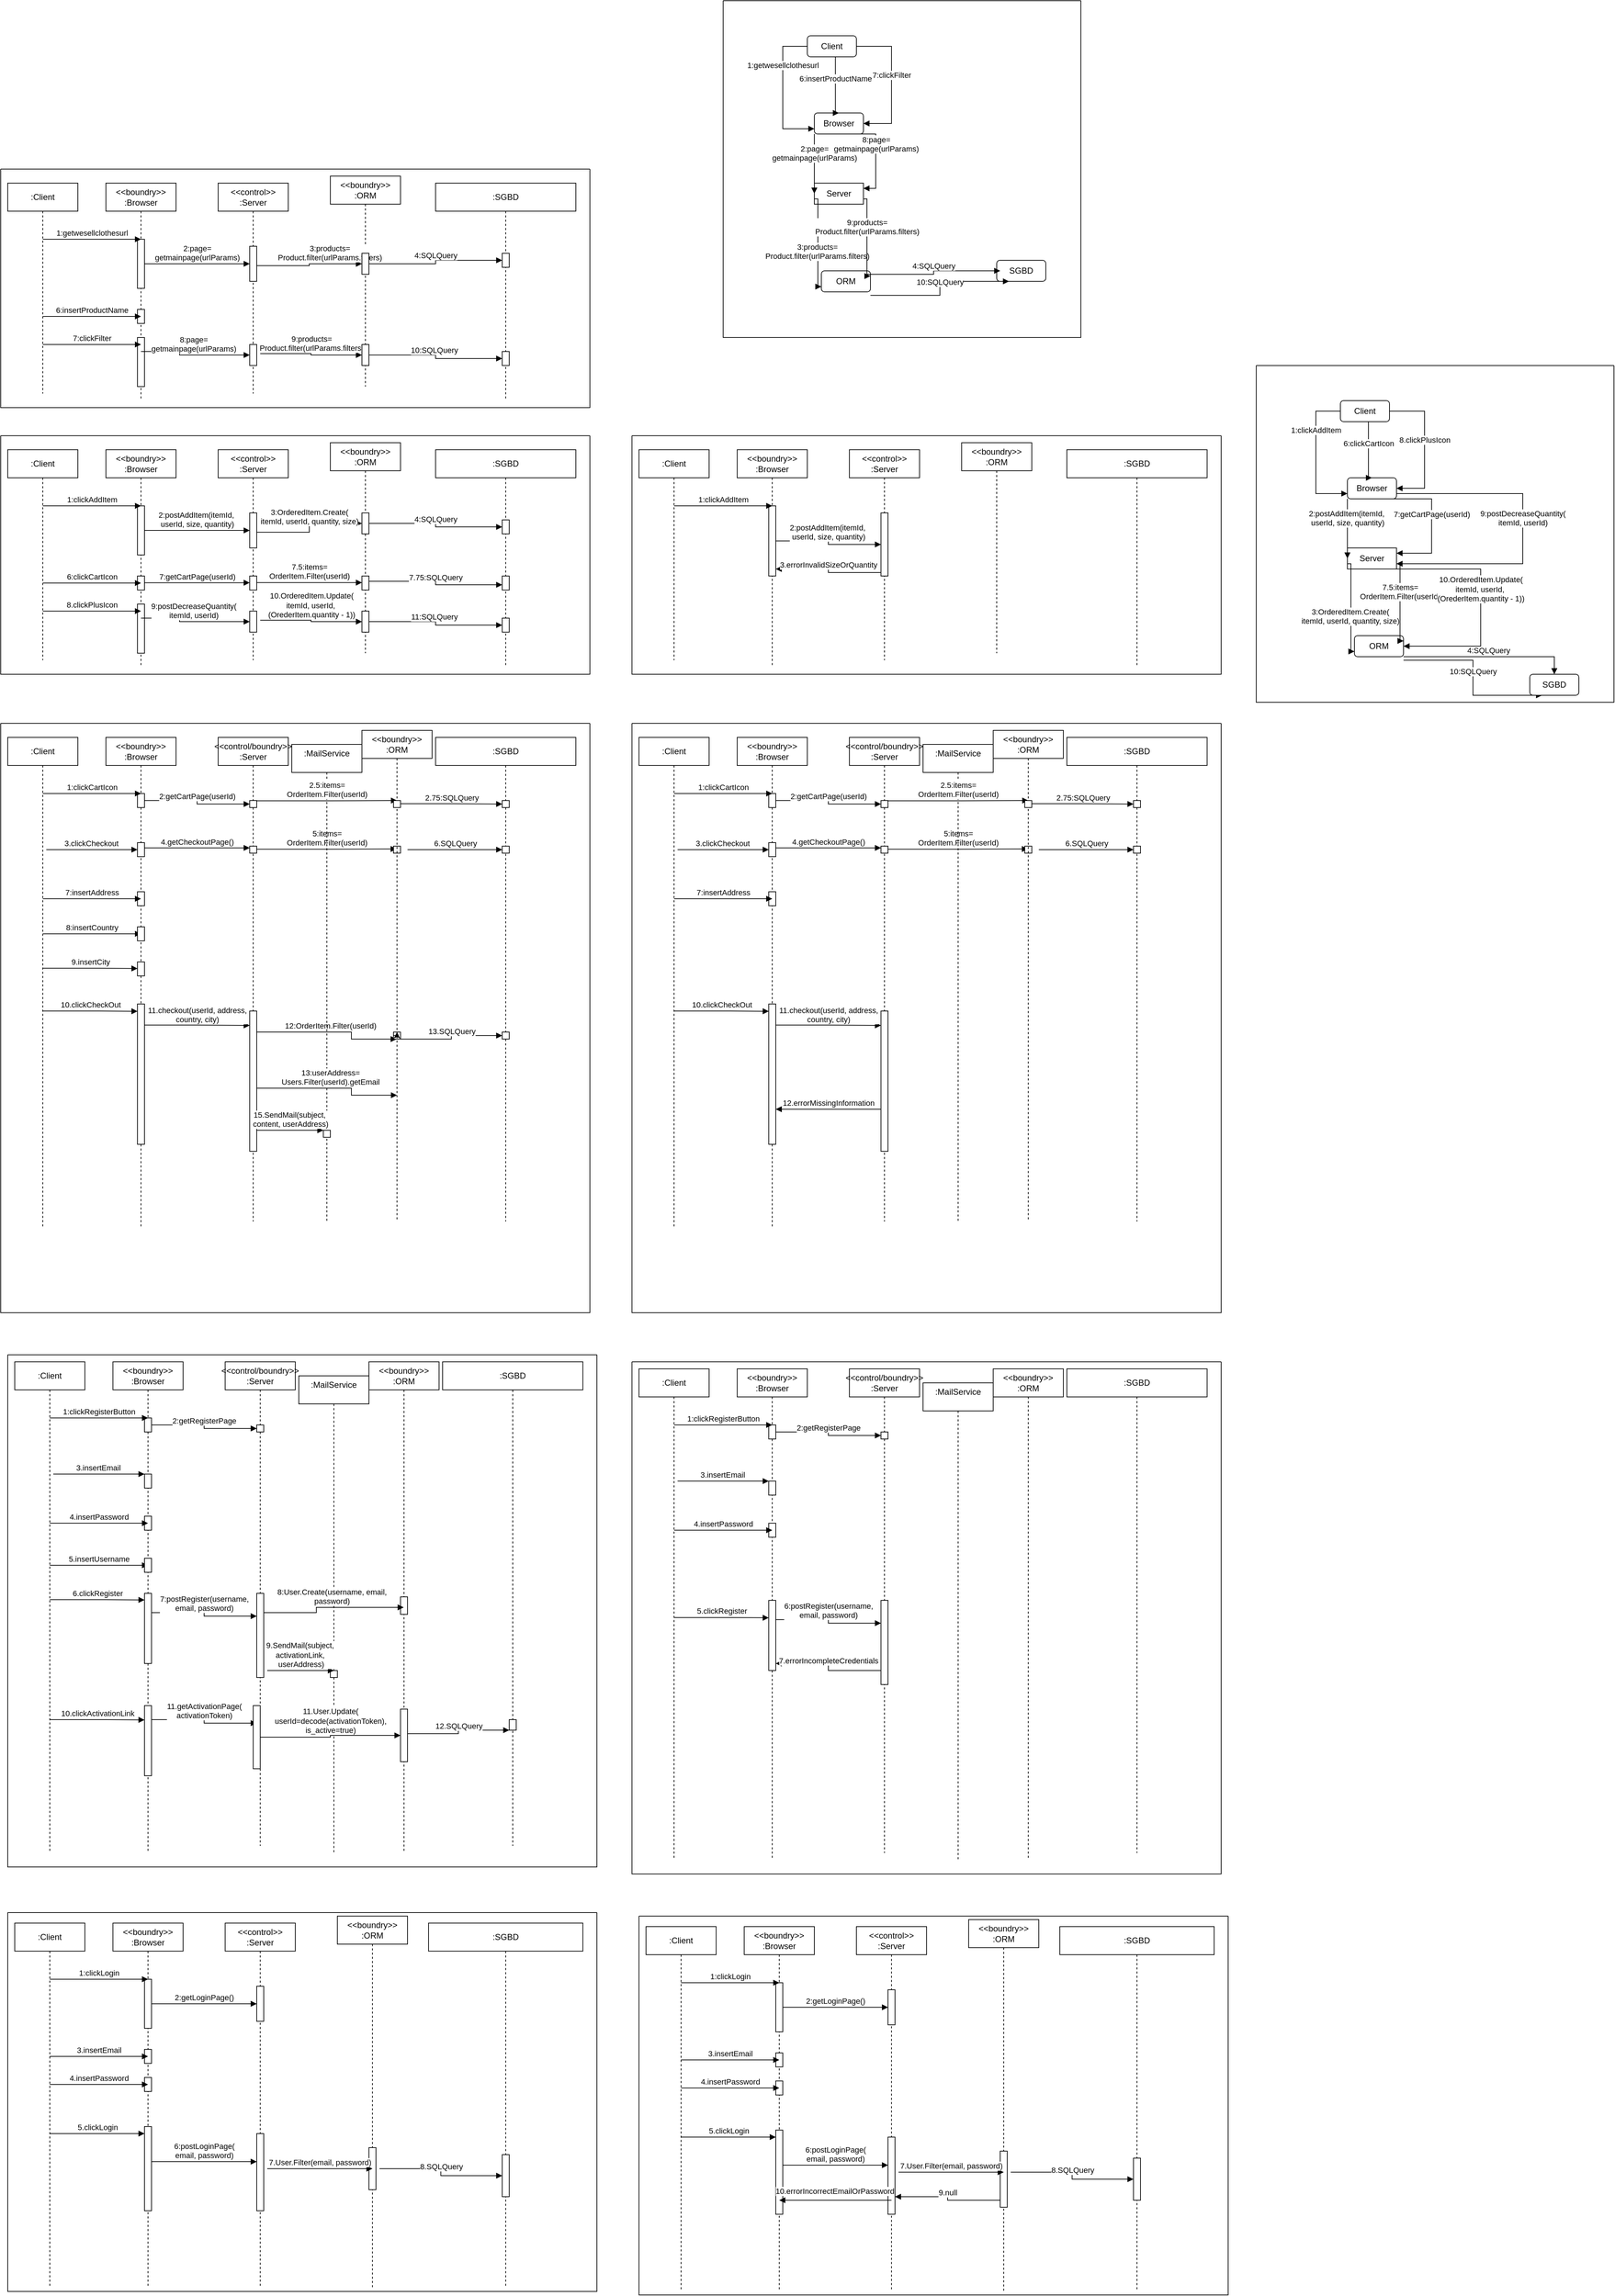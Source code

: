 <mxfile version="26.2.13">
  <diagram name="Page-1" id="2YBvvXClWsGukQMizWep">
    <mxGraphModel dx="2320" dy="1171" grid="1" gridSize="10" guides="1" tooltips="1" connect="1" arrows="1" fold="1" page="1" pageScale="1" pageWidth="850" pageHeight="1100" math="0" shadow="0">
      <root>
        <mxCell id="0" />
        <mxCell id="1" parent="0" />
        <mxCell id="Nv0X5gPcUVi4LS4XWQZS-1" value=":Client" style="shape=umlLifeline;perimeter=lifelinePerimeter;whiteSpace=wrap;html=1;container=0;dropTarget=0;collapsible=0;recursiveResize=0;outlineConnect=0;portConstraint=eastwest;newEdgeStyle={&quot;edgeStyle&quot;:&quot;elbowEdgeStyle&quot;,&quot;elbow&quot;:&quot;vertical&quot;,&quot;curved&quot;:0,&quot;rounded&quot;:0};" parent="1" vertex="1">
          <mxGeometry x="30" y="920" width="100" height="300" as="geometry" />
        </mxCell>
        <mxCell id="Nv0X5gPcUVi4LS4XWQZS-5" value="&lt;div&gt;&amp;lt;&amp;lt;boundry&amp;gt;&amp;gt;&lt;/div&gt;:Browser" style="shape=umlLifeline;perimeter=lifelinePerimeter;whiteSpace=wrap;html=1;container=0;dropTarget=0;collapsible=0;recursiveResize=0;outlineConnect=0;portConstraint=eastwest;newEdgeStyle={&quot;edgeStyle&quot;:&quot;elbowEdgeStyle&quot;,&quot;elbow&quot;:&quot;vertical&quot;,&quot;curved&quot;:0,&quot;rounded&quot;:0};" parent="1" vertex="1">
          <mxGeometry x="170" y="920" width="100" height="310" as="geometry" />
        </mxCell>
        <mxCell id="Nv0X5gPcUVi4LS4XWQZS-6" value="" style="html=1;points=[];perimeter=orthogonalPerimeter;outlineConnect=0;targetShapes=umlLifeline;portConstraint=eastwest;newEdgeStyle={&quot;edgeStyle&quot;:&quot;elbowEdgeStyle&quot;,&quot;elbow&quot;:&quot;vertical&quot;,&quot;curved&quot;:0,&quot;rounded&quot;:0};" parent="Nv0X5gPcUVi4LS4XWQZS-5" vertex="1">
          <mxGeometry x="45" y="80" width="10" height="70" as="geometry" />
        </mxCell>
        <mxCell id="Nv0X5gPcUVi4LS4XWQZS-29" value="" style="html=1;points=[];perimeter=orthogonalPerimeter;outlineConnect=0;targetShapes=umlLifeline;portConstraint=eastwest;newEdgeStyle={&quot;edgeStyle&quot;:&quot;elbowEdgeStyle&quot;,&quot;elbow&quot;:&quot;vertical&quot;,&quot;curved&quot;:0,&quot;rounded&quot;:0};" parent="Nv0X5gPcUVi4LS4XWQZS-5" vertex="1">
          <mxGeometry x="45" y="180" width="10" height="20" as="geometry" />
        </mxCell>
        <mxCell id="Nv0X5gPcUVi4LS4XWQZS-30" value="" style="html=1;points=[];perimeter=orthogonalPerimeter;outlineConnect=0;targetShapes=umlLifeline;portConstraint=eastwest;newEdgeStyle={&quot;edgeStyle&quot;:&quot;elbowEdgeStyle&quot;,&quot;elbow&quot;:&quot;vertical&quot;,&quot;curved&quot;:0,&quot;rounded&quot;:0};" parent="Nv0X5gPcUVi4LS4XWQZS-5" vertex="1">
          <mxGeometry x="45" y="220" width="10" height="70" as="geometry" />
        </mxCell>
        <mxCell id="Nv0X5gPcUVi4LS4XWQZS-9" value="&lt;div&gt;&amp;lt;&amp;lt;control&amp;gt;&amp;gt;&lt;/div&gt;:Server" style="shape=umlLifeline;perimeter=lifelinePerimeter;whiteSpace=wrap;html=1;container=0;dropTarget=0;collapsible=0;recursiveResize=0;outlineConnect=0;portConstraint=eastwest;newEdgeStyle={&quot;edgeStyle&quot;:&quot;elbowEdgeStyle&quot;,&quot;elbow&quot;:&quot;vertical&quot;,&quot;curved&quot;:0,&quot;rounded&quot;:0};" parent="1" vertex="1">
          <mxGeometry x="330" y="920" width="100" height="300" as="geometry" />
        </mxCell>
        <mxCell id="Nv0X5gPcUVi4LS4XWQZS-10" value="" style="html=1;points=[];perimeter=orthogonalPerimeter;outlineConnect=0;targetShapes=umlLifeline;portConstraint=eastwest;newEdgeStyle={&quot;edgeStyle&quot;:&quot;elbowEdgeStyle&quot;,&quot;elbow&quot;:&quot;vertical&quot;,&quot;curved&quot;:0,&quot;rounded&quot;:0};" parent="Nv0X5gPcUVi4LS4XWQZS-9" vertex="1">
          <mxGeometry x="45" y="90" width="10" height="50" as="geometry" />
        </mxCell>
        <mxCell id="Nv0X5gPcUVi4LS4XWQZS-32" value="" style="html=1;points=[];perimeter=orthogonalPerimeter;outlineConnect=0;targetShapes=umlLifeline;portConstraint=eastwest;newEdgeStyle={&quot;edgeStyle&quot;:&quot;elbowEdgeStyle&quot;,&quot;elbow&quot;:&quot;vertical&quot;,&quot;curved&quot;:0,&quot;rounded&quot;:0};" parent="Nv0X5gPcUVi4LS4XWQZS-9" vertex="1">
          <mxGeometry x="45" y="230" width="10" height="30" as="geometry" />
        </mxCell>
        <mxCell id="Nv0X5gPcUVi4LS4XWQZS-11" value="&lt;div&gt;&amp;lt;&amp;lt;boundry&amp;gt;&amp;gt;&lt;/div&gt;:ORM" style="shape=umlLifeline;perimeter=lifelinePerimeter;whiteSpace=wrap;html=1;container=0;dropTarget=0;collapsible=0;recursiveResize=0;outlineConnect=0;portConstraint=eastwest;newEdgeStyle={&quot;edgeStyle&quot;:&quot;elbowEdgeStyle&quot;,&quot;elbow&quot;:&quot;vertical&quot;,&quot;curved&quot;:0,&quot;rounded&quot;:0};" parent="1" vertex="1">
          <mxGeometry x="490" y="910" width="100" height="300" as="geometry" />
        </mxCell>
        <mxCell id="Nv0X5gPcUVi4LS4XWQZS-13" value=":SGBD" style="shape=umlLifeline;perimeter=lifelinePerimeter;whiteSpace=wrap;html=1;container=0;dropTarget=0;collapsible=0;recursiveResize=0;outlineConnect=0;portConstraint=eastwest;newEdgeStyle={&quot;edgeStyle&quot;:&quot;elbowEdgeStyle&quot;,&quot;elbow&quot;:&quot;vertical&quot;,&quot;curved&quot;:0,&quot;rounded&quot;:0};" parent="1" vertex="1">
          <mxGeometry x="640" y="920" width="200" height="310" as="geometry" />
        </mxCell>
        <mxCell id="Nv0X5gPcUVi4LS4XWQZS-23" value="" style="html=1;points=[];perimeter=orthogonalPerimeter;outlineConnect=0;targetShapes=umlLifeline;portConstraint=eastwest;newEdgeStyle={&quot;edgeStyle&quot;:&quot;elbowEdgeStyle&quot;,&quot;elbow&quot;:&quot;vertical&quot;,&quot;curved&quot;:0,&quot;rounded&quot;:0};" parent="Nv0X5gPcUVi4LS4XWQZS-13" vertex="1">
          <mxGeometry x="95" y="100" width="10" height="20" as="geometry" />
        </mxCell>
        <mxCell id="Nv0X5gPcUVi4LS4XWQZS-43" value="" style="html=1;points=[];perimeter=orthogonalPerimeter;outlineConnect=0;targetShapes=umlLifeline;portConstraint=eastwest;newEdgeStyle={&quot;edgeStyle&quot;:&quot;elbowEdgeStyle&quot;,&quot;elbow&quot;:&quot;vertical&quot;,&quot;curved&quot;:0,&quot;rounded&quot;:0};" parent="Nv0X5gPcUVi4LS4XWQZS-13" vertex="1">
          <mxGeometry x="95" y="240" width="10" height="20" as="geometry" />
        </mxCell>
        <mxCell id="Nv0X5gPcUVi4LS4XWQZS-18" value="1:getwesellclothesurl" style="html=1;verticalAlign=bottom;endArrow=block;edgeStyle=elbowEdgeStyle;elbow=horizontal;curved=0;rounded=0;" parent="1" edge="1">
          <mxGeometry relative="1" as="geometry">
            <mxPoint x="80" y="1000" as="sourcePoint" />
            <Array as="points">
              <mxPoint x="165" y="1000" />
            </Array>
            <mxPoint x="220" y="1000" as="targetPoint" />
            <mxPoint as="offset" />
          </mxGeometry>
        </mxCell>
        <mxCell id="Nv0X5gPcUVi4LS4XWQZS-19" value="2:page=&lt;div&gt;getmainpage(urlParams)&lt;/div&gt;" style="html=1;verticalAlign=bottom;endArrow=block;edgeStyle=elbowEdgeStyle;elbow=horizontal;curved=0;rounded=0;" parent="1" source="Nv0X5gPcUVi4LS4XWQZS-6" target="Nv0X5gPcUVi4LS4XWQZS-10" edge="1">
          <mxGeometry x="0.003" relative="1" as="geometry">
            <mxPoint x="230" y="1025" as="sourcePoint" />
            <Array as="points" />
            <mxPoint x="370" y="1020" as="targetPoint" />
            <mxPoint as="offset" />
          </mxGeometry>
        </mxCell>
        <mxCell id="Nv0X5gPcUVi4LS4XWQZS-21" value="3:products=&lt;div&gt;Product.filter(urlParams.filters)&lt;br&gt;&lt;/div&gt;" style="html=1;verticalAlign=bottom;endArrow=block;edgeStyle=elbowEdgeStyle;elbow=horizontal;curved=0;rounded=0;exitX=0.547;exitY=0.392;exitDx=0;exitDy=0;exitPerimeter=0;" parent="1" source="Nv0X5gPcUVi4LS4XWQZS-9" target="Nv0X5gPcUVi4LS4XWQZS-12" edge="1">
          <mxGeometry x="0.411" relative="1" as="geometry">
            <mxPoint x="390" y="1030" as="sourcePoint" />
            <Array as="points" />
            <mxPoint x="540" y="1040" as="targetPoint" />
            <mxPoint x="-1" as="offset" />
          </mxGeometry>
        </mxCell>
        <mxCell id="Nv0X5gPcUVi4LS4XWQZS-24" value="4:SQLQuery" style="html=1;verticalAlign=bottom;endArrow=block;edgeStyle=elbowEdgeStyle;elbow=horizontal;curved=0;rounded=0;" parent="1" source="Nv0X5gPcUVi4LS4XWQZS-12" target="Nv0X5gPcUVi4LS4XWQZS-23" edge="1">
          <mxGeometry x="0.003" relative="1" as="geometry">
            <mxPoint x="600" y="1025" as="sourcePoint" />
            <Array as="points" />
            <mxPoint x="700" y="1040" as="targetPoint" />
            <mxPoint as="offset" />
          </mxGeometry>
        </mxCell>
        <mxCell id="Nv0X5gPcUVi4LS4XWQZS-25" value="6:insertProductName" style="html=1;verticalAlign=bottom;endArrow=block;edgeStyle=elbowEdgeStyle;elbow=horizontal;curved=0;rounded=0;" parent="1" edge="1">
          <mxGeometry relative="1" as="geometry">
            <mxPoint x="80" y="1110" as="sourcePoint" />
            <Array as="points">
              <mxPoint x="165" y="1110" />
            </Array>
            <mxPoint x="220" y="1110" as="targetPoint" />
            <mxPoint as="offset" />
          </mxGeometry>
        </mxCell>
        <mxCell id="Nv0X5gPcUVi4LS4XWQZS-26" value="7:clickFilter" style="html=1;verticalAlign=bottom;endArrow=block;edgeStyle=elbowEdgeStyle;elbow=horizontal;curved=0;rounded=0;" parent="1" edge="1">
          <mxGeometry relative="1" as="geometry">
            <mxPoint x="80" y="1150" as="sourcePoint" />
            <Array as="points">
              <mxPoint x="165" y="1150" />
            </Array>
            <mxPoint x="220" y="1150" as="targetPoint" />
            <mxPoint as="offset" />
          </mxGeometry>
        </mxCell>
        <mxCell id="Nv0X5gPcUVi4LS4XWQZS-31" value="8:page=&lt;div&gt;getmainpage(urlParams)&lt;/div&gt;" style="html=1;verticalAlign=bottom;endArrow=block;edgeStyle=elbowEdgeStyle;elbow=horizontal;curved=0;rounded=0;" parent="1" target="Nv0X5gPcUVi4LS4XWQZS-32" edge="1">
          <mxGeometry x="0.003" relative="1" as="geometry">
            <mxPoint x="220" y="1160" as="sourcePoint" />
            <Array as="points">
              <mxPoint x="275" y="1275" />
            </Array>
            <mxPoint x="360" y="1160" as="targetPoint" />
            <mxPoint as="offset" />
          </mxGeometry>
        </mxCell>
        <mxCell id="Nv0X5gPcUVi4LS4XWQZS-33" value="9:products=&lt;div&gt;Product.filter(urlParams.filters)&lt;br&gt;&lt;/div&gt;" style="html=1;verticalAlign=bottom;endArrow=block;edgeStyle=elbowEdgeStyle;elbow=horizontal;curved=0;rounded=0;exitX=0.547;exitY=0.392;exitDx=0;exitDy=0;exitPerimeter=0;entryX=0;entryY=0.5;entryDx=0;entryDy=0;" parent="1" target="Nv0X5gPcUVi4LS4XWQZS-39" edge="1">
          <mxGeometry x="0.003" relative="1" as="geometry">
            <mxPoint x="390" y="1163" as="sourcePoint" />
            <Array as="points" />
            <mxPoint x="540" y="1150" as="targetPoint" />
            <mxPoint as="offset" />
          </mxGeometry>
        </mxCell>
        <mxCell id="Nv0X5gPcUVi4LS4XWQZS-39" value="" style="rounded=0;whiteSpace=wrap;html=1;" parent="1" vertex="1">
          <mxGeometry x="535" y="1150" width="10" height="30" as="geometry" />
        </mxCell>
        <mxCell id="Nv0X5gPcUVi4LS4XWQZS-40" value="10:SQLQuery" style="html=1;verticalAlign=bottom;endArrow=block;edgeStyle=elbowEdgeStyle;elbow=horizontal;curved=0;rounded=0;exitX=1;exitY=0.5;exitDx=0;exitDy=0;" parent="1" source="Nv0X5gPcUVi4LS4XWQZS-39" target="Nv0X5gPcUVi4LS4XWQZS-43" edge="1">
          <mxGeometry x="-0.048" y="-2" relative="1" as="geometry">
            <mxPoint x="560" y="1170" as="sourcePoint" />
            <Array as="points" />
            <mxPoint x="705" y="1172" as="targetPoint" />
            <mxPoint as="offset" />
          </mxGeometry>
        </mxCell>
        <mxCell id="Nv0X5gPcUVi4LS4XWQZS-45" value="" style="swimlane;startSize=0;" parent="1" vertex="1">
          <mxGeometry x="20" y="900" width="840" height="340" as="geometry" />
        </mxCell>
        <mxCell id="Nv0X5gPcUVi4LS4XWQZS-12" value="&lt;mxGraphModel&gt;&lt;root&gt;&lt;mxCell id=&quot;0&quot;/&gt;&lt;mxCell id=&quot;1&quot; parent=&quot;0&quot;/&gt;&lt;mxCell id=&quot;2&quot; value=&quot;&amp;lt;span style=&amp;quot;color: rgba(0, 0, 0, 0); font-family: monospace; font-size: 0px; text-align: start;&amp;quot;&amp;gt;%3CmxGraphModel%3E%3Croot%3E%3CmxCell%20id%3D%220%22%2F%3E%3CmxCell%20id%3D%221%22%20parent%3D%220%22%2F%3E%3CmxCell%20id%3D%222%22%20value%3D%223%3Aproducts%3D%26lt%3Bdiv%26gt%3BgetProducts(urlParams.filters)%26lt%3B%2Fdiv%26gt%3B%22%20style%3D%22html%3D1%3BverticalAlign%3Dbottom%3BendArrow%3Dblock%3BedgeStyle%3DelbowEdgeStyle%3Belbow%3Dhorizontal%3Bcurved%3D0%3Brounded%3D0%3BexitX%3D0.547%3BexitY%3D0.392%3BexitDx%3D0%3BexitDy%3D0%3BexitPerimeter%3D0%3B%22%20edge%3D%221%22%20parent%3D%221%22%3E%3CmxGeometry%20x%3D%220.003%22%20relative%3D%221%22%20as%3D%22geometry%22%3E%3CmxPoint%20x%3D%22385%22%20y%3D%221038%22%20as%3D%22sourcePoint%22%2F%3E%3CArray%20as%3D%22points%22%2F%3E%3CmxPoint%20x%3D%22535%22%20y%3D%221025%22%20as%3D%22targetPoint%22%2F%3E%3CmxPoint%20as%3D%22offset%22%2F%3E%3C%2FmxGeometry%3E%3C%2FmxCell%3E%3C%2Froot%3E%3C%2FmxGraphModel%3E" style="html=1;points=[];perimeter=orthogonalPerimeter;outlineConnect=0;targetShapes=umlLifeline;portConstraint=eastwest;newEdgeStyle={&quot;edgeStyle&quot;:&quot;elbowEdgeStyle&quot;,&quot;elbow&quot;:&quot;vertical&quot;,&quot;curved&quot;:0,&quot;rounded&quot;:0};direction=west;" parent="Nv0X5gPcUVi4LS4XWQZS-45" vertex="1">
          <mxGeometry x="515" y="120" width="10" height="30" as="geometry" />
        </mxCell>
        <mxCell id="Nv0X5gPcUVi4LS4XWQZS-47" value=":Client" style="shape=umlLifeline;perimeter=lifelinePerimeter;whiteSpace=wrap;html=1;container=0;dropTarget=0;collapsible=0;recursiveResize=0;outlineConnect=0;portConstraint=eastwest;newEdgeStyle={&quot;edgeStyle&quot;:&quot;elbowEdgeStyle&quot;,&quot;elbow&quot;:&quot;vertical&quot;,&quot;curved&quot;:0,&quot;rounded&quot;:0};" parent="1" vertex="1">
          <mxGeometry x="30" y="1300" width="100" height="300" as="geometry" />
        </mxCell>
        <mxCell id="Nv0X5gPcUVi4LS4XWQZS-48" value="&lt;div&gt;&amp;lt;&amp;lt;boundry&amp;gt;&amp;gt;&lt;/div&gt;:Browser" style="shape=umlLifeline;perimeter=lifelinePerimeter;whiteSpace=wrap;html=1;container=0;dropTarget=0;collapsible=0;recursiveResize=0;outlineConnect=0;portConstraint=eastwest;newEdgeStyle={&quot;edgeStyle&quot;:&quot;elbowEdgeStyle&quot;,&quot;elbow&quot;:&quot;vertical&quot;,&quot;curved&quot;:0,&quot;rounded&quot;:0};" parent="1" vertex="1">
          <mxGeometry x="170" y="1300" width="100" height="310" as="geometry" />
        </mxCell>
        <mxCell id="Nv0X5gPcUVi4LS4XWQZS-49" value="" style="html=1;points=[];perimeter=orthogonalPerimeter;outlineConnect=0;targetShapes=umlLifeline;portConstraint=eastwest;newEdgeStyle={&quot;edgeStyle&quot;:&quot;elbowEdgeStyle&quot;,&quot;elbow&quot;:&quot;vertical&quot;,&quot;curved&quot;:0,&quot;rounded&quot;:0};" parent="Nv0X5gPcUVi4LS4XWQZS-48" vertex="1">
          <mxGeometry x="45" y="80" width="10" height="70" as="geometry" />
        </mxCell>
        <mxCell id="Nv0X5gPcUVi4LS4XWQZS-50" value="" style="html=1;points=[];perimeter=orthogonalPerimeter;outlineConnect=0;targetShapes=umlLifeline;portConstraint=eastwest;newEdgeStyle={&quot;edgeStyle&quot;:&quot;elbowEdgeStyle&quot;,&quot;elbow&quot;:&quot;vertical&quot;,&quot;curved&quot;:0,&quot;rounded&quot;:0};" parent="Nv0X5gPcUVi4LS4XWQZS-48" vertex="1">
          <mxGeometry x="45" y="180" width="10" height="20" as="geometry" />
        </mxCell>
        <mxCell id="Nv0X5gPcUVi4LS4XWQZS-51" value="" style="html=1;points=[];perimeter=orthogonalPerimeter;outlineConnect=0;targetShapes=umlLifeline;portConstraint=eastwest;newEdgeStyle={&quot;edgeStyle&quot;:&quot;elbowEdgeStyle&quot;,&quot;elbow&quot;:&quot;vertical&quot;,&quot;curved&quot;:0,&quot;rounded&quot;:0};" parent="Nv0X5gPcUVi4LS4XWQZS-48" vertex="1">
          <mxGeometry x="45" y="220" width="10" height="70" as="geometry" />
        </mxCell>
        <mxCell id="Nv0X5gPcUVi4LS4XWQZS-52" value="&lt;div&gt;&amp;lt;&amp;lt;control&amp;gt;&amp;gt;&lt;/div&gt;:Server" style="shape=umlLifeline;perimeter=lifelinePerimeter;whiteSpace=wrap;html=1;container=0;dropTarget=0;collapsible=0;recursiveResize=0;outlineConnect=0;portConstraint=eastwest;newEdgeStyle={&quot;edgeStyle&quot;:&quot;elbowEdgeStyle&quot;,&quot;elbow&quot;:&quot;vertical&quot;,&quot;curved&quot;:0,&quot;rounded&quot;:0};" parent="1" vertex="1">
          <mxGeometry x="330" y="1300" width="100" height="300" as="geometry" />
        </mxCell>
        <mxCell id="Nv0X5gPcUVi4LS4XWQZS-53" value="" style="html=1;points=[];perimeter=orthogonalPerimeter;outlineConnect=0;targetShapes=umlLifeline;portConstraint=eastwest;newEdgeStyle={&quot;edgeStyle&quot;:&quot;elbowEdgeStyle&quot;,&quot;elbow&quot;:&quot;vertical&quot;,&quot;curved&quot;:0,&quot;rounded&quot;:0};" parent="Nv0X5gPcUVi4LS4XWQZS-52" vertex="1">
          <mxGeometry x="45" y="90" width="10" height="50" as="geometry" />
        </mxCell>
        <mxCell id="Nv0X5gPcUVi4LS4XWQZS-54" value="" style="html=1;points=[];perimeter=orthogonalPerimeter;outlineConnect=0;targetShapes=umlLifeline;portConstraint=eastwest;newEdgeStyle={&quot;edgeStyle&quot;:&quot;elbowEdgeStyle&quot;,&quot;elbow&quot;:&quot;vertical&quot;,&quot;curved&quot;:0,&quot;rounded&quot;:0};" parent="Nv0X5gPcUVi4LS4XWQZS-52" vertex="1">
          <mxGeometry x="45" y="230" width="10" height="30" as="geometry" />
        </mxCell>
        <mxCell id="Nv0X5gPcUVi4LS4XWQZS-55" value="&lt;div&gt;&amp;lt;&amp;lt;boundry&amp;gt;&amp;gt;&lt;/div&gt;:ORM" style="shape=umlLifeline;perimeter=lifelinePerimeter;whiteSpace=wrap;html=1;container=0;dropTarget=0;collapsible=0;recursiveResize=0;outlineConnect=0;portConstraint=eastwest;newEdgeStyle={&quot;edgeStyle&quot;:&quot;elbowEdgeStyle&quot;,&quot;elbow&quot;:&quot;vertical&quot;,&quot;curved&quot;:0,&quot;rounded&quot;:0};" parent="1" vertex="1">
          <mxGeometry x="490" y="1290" width="100" height="300" as="geometry" />
        </mxCell>
        <mxCell id="Nv0X5gPcUVi4LS4XWQZS-56" value="&lt;span style=&quot;color: rgba(0, 0, 0, 0); font-family: monospace; font-size: 0px; text-align: start;&quot;&gt;%3CmxGraphModel%3E%3Croot%3E%3CmxCell%20id%3D%220%22%2F%3E%3CmxCell%20id%3D%221%22%20parent%3D%220%22%2F%3E%3CmxCell%20id%3D%222%22%20value%3D%223%3Aproducts%3D%26lt%3Bdiv%26gt%3BgetProducts(urlParams.filters)%26lt%3B%2Fdiv%26gt%3B%22%20style%3D%22html%3D1%3BverticalAlign%3Dbottom%3BendArrow%3Dblock%3BedgeStyle%3DelbowEdgeStyle%3Belbow%3Dhorizontal%3Bcurved%3D0%3Brounded%3D0%3BexitX%3D0.547%3BexitY%3D0.392%3BexitDx%3D0%3BexitDy%3D0%3BexitPerimeter%3D0%3B%22%20edge%3D%221%22%20parent%3D%221%22%3E%3CmxGeometry%20x%3D%220.003%22%20relative%3D%221%22%20as%3D%22geometry%22%3E%3CmxPoint%20x%3D%22385%22%20y%3D%221038%22%20as%3D%22sourcePoint%22%2F%3E%3CArray%20as%3D%22points%22%2F%3E%3CmxPoint%20x%3D%22535%22%20y%3D%221025%22%20as%3D%22targetPoint%22%2F%3E%3CmxPoint%20as%3D%22offset%22%2F%3E%3C%2FmxGeometry%3E%3C%2FmxCell%3E%3C%2Froot%3E%3C%2FmxGraphModel%3E&lt;/span&gt;" style="html=1;points=[];perimeter=orthogonalPerimeter;outlineConnect=0;targetShapes=umlLifeline;portConstraint=eastwest;newEdgeStyle={&quot;edgeStyle&quot;:&quot;elbowEdgeStyle&quot;,&quot;elbow&quot;:&quot;vertical&quot;,&quot;curved&quot;:0,&quot;rounded&quot;:0};" parent="Nv0X5gPcUVi4LS4XWQZS-55" vertex="1">
          <mxGeometry x="45" y="100" width="10" height="30" as="geometry" />
        </mxCell>
        <mxCell id="Nv0X5gPcUVi4LS4XWQZS-57" value=":SGBD" style="shape=umlLifeline;perimeter=lifelinePerimeter;whiteSpace=wrap;html=1;container=0;dropTarget=0;collapsible=0;recursiveResize=0;outlineConnect=0;portConstraint=eastwest;newEdgeStyle={&quot;edgeStyle&quot;:&quot;elbowEdgeStyle&quot;,&quot;elbow&quot;:&quot;vertical&quot;,&quot;curved&quot;:0,&quot;rounded&quot;:0};" parent="1" vertex="1">
          <mxGeometry x="640" y="1300" width="200" height="310" as="geometry" />
        </mxCell>
        <mxCell id="Nv0X5gPcUVi4LS4XWQZS-58" value="" style="html=1;points=[];perimeter=orthogonalPerimeter;outlineConnect=0;targetShapes=umlLifeline;portConstraint=eastwest;newEdgeStyle={&quot;edgeStyle&quot;:&quot;elbowEdgeStyle&quot;,&quot;elbow&quot;:&quot;vertical&quot;,&quot;curved&quot;:0,&quot;rounded&quot;:0};" parent="Nv0X5gPcUVi4LS4XWQZS-57" vertex="1">
          <mxGeometry x="95" y="100" width="10" height="20" as="geometry" />
        </mxCell>
        <mxCell id="Nv0X5gPcUVi4LS4XWQZS-59" value="" style="html=1;points=[];perimeter=orthogonalPerimeter;outlineConnect=0;targetShapes=umlLifeline;portConstraint=eastwest;newEdgeStyle={&quot;edgeStyle&quot;:&quot;elbowEdgeStyle&quot;,&quot;elbow&quot;:&quot;vertical&quot;,&quot;curved&quot;:0,&quot;rounded&quot;:0};" parent="Nv0X5gPcUVi4LS4XWQZS-57" vertex="1">
          <mxGeometry x="95" y="240" width="10" height="20" as="geometry" />
        </mxCell>
        <mxCell id="Nv0X5gPcUVi4LS4XWQZS-60" value="1:clickAddItem" style="html=1;verticalAlign=bottom;endArrow=block;edgeStyle=elbowEdgeStyle;elbow=horizontal;curved=0;rounded=0;" parent="1" edge="1">
          <mxGeometry relative="1" as="geometry">
            <mxPoint x="80" y="1380" as="sourcePoint" />
            <Array as="points">
              <mxPoint x="165" y="1380" />
            </Array>
            <mxPoint x="220" y="1380" as="targetPoint" />
            <mxPoint as="offset" />
          </mxGeometry>
        </mxCell>
        <mxCell id="Nv0X5gPcUVi4LS4XWQZS-61" value="2:postAddItem(itemId,&amp;nbsp;&lt;div&gt;userId, size, quantity)&lt;/div&gt;" style="html=1;verticalAlign=bottom;endArrow=block;edgeStyle=elbowEdgeStyle;elbow=horizontal;curved=0;rounded=0;" parent="1" source="Nv0X5gPcUVi4LS4XWQZS-49" target="Nv0X5gPcUVi4LS4XWQZS-53" edge="1">
          <mxGeometry x="0.003" relative="1" as="geometry">
            <mxPoint x="230" y="1405" as="sourcePoint" />
            <Array as="points" />
            <mxPoint x="370" y="1400" as="targetPoint" />
            <mxPoint as="offset" />
          </mxGeometry>
        </mxCell>
        <mxCell id="Nv0X5gPcUVi4LS4XWQZS-62" value="3:OrderedItem.Create(&lt;div&gt;itemId, userId, quantity, size)&lt;/div&gt;" style="html=1;verticalAlign=bottom;endArrow=block;edgeStyle=elbowEdgeStyle;elbow=horizontal;curved=0;rounded=0;exitX=0.547;exitY=0.392;exitDx=0;exitDy=0;exitPerimeter=0;" parent="1" source="Nv0X5gPcUVi4LS4XWQZS-52" target="Nv0X5gPcUVi4LS4XWQZS-56" edge="1">
          <mxGeometry x="0.003" relative="1" as="geometry">
            <mxPoint x="390" y="1410" as="sourcePoint" />
            <Array as="points" />
            <mxPoint x="540" y="1420" as="targetPoint" />
            <mxPoint as="offset" />
          </mxGeometry>
        </mxCell>
        <mxCell id="Nv0X5gPcUVi4LS4XWQZS-63" value="4:SQLQuery" style="html=1;verticalAlign=bottom;endArrow=block;edgeStyle=elbowEdgeStyle;elbow=horizontal;curved=0;rounded=0;" parent="1" source="Nv0X5gPcUVi4LS4XWQZS-56" target="Nv0X5gPcUVi4LS4XWQZS-58" edge="1">
          <mxGeometry x="0.003" relative="1" as="geometry">
            <mxPoint x="600" y="1405" as="sourcePoint" />
            <Array as="points" />
            <mxPoint x="700" y="1420" as="targetPoint" />
            <mxPoint as="offset" />
          </mxGeometry>
        </mxCell>
        <mxCell id="Nv0X5gPcUVi4LS4XWQZS-64" value="6:clickCartIcon" style="html=1;verticalAlign=bottom;endArrow=block;edgeStyle=elbowEdgeStyle;elbow=horizontal;curved=0;rounded=0;" parent="1" edge="1">
          <mxGeometry relative="1" as="geometry">
            <mxPoint x="80" y="1490" as="sourcePoint" />
            <Array as="points">
              <mxPoint x="165" y="1490" />
            </Array>
            <mxPoint x="220" y="1490" as="targetPoint" />
            <mxPoint as="offset" />
          </mxGeometry>
        </mxCell>
        <mxCell id="Nv0X5gPcUVi4LS4XWQZS-65" value="8.clickPlusIcon" style="html=1;verticalAlign=bottom;endArrow=block;edgeStyle=elbowEdgeStyle;elbow=horizontal;curved=0;rounded=0;" parent="1" edge="1">
          <mxGeometry relative="1" as="geometry">
            <mxPoint x="80" y="1530" as="sourcePoint" />
            <Array as="points">
              <mxPoint x="165" y="1530" />
            </Array>
            <mxPoint x="220" y="1530" as="targetPoint" />
            <mxPoint as="offset" />
          </mxGeometry>
        </mxCell>
        <mxCell id="Nv0X5gPcUVi4LS4XWQZS-66" value="9:postDecreaseQuantity(&lt;div&gt;itemId,&amp;nbsp;&lt;span style=&quot;background-color: light-dark(#ffffff, var(--ge-dark-color, #121212)); color: light-dark(rgb(0, 0, 0), rgb(255, 255, 255));&quot;&gt;userId)&lt;/span&gt;&lt;/div&gt;" style="html=1;verticalAlign=bottom;endArrow=block;edgeStyle=elbowEdgeStyle;elbow=horizontal;curved=0;rounded=0;" parent="1" target="Nv0X5gPcUVi4LS4XWQZS-54" edge="1">
          <mxGeometry x="0.003" relative="1" as="geometry">
            <mxPoint x="220" y="1540" as="sourcePoint" />
            <Array as="points">
              <mxPoint x="275" y="1655" />
            </Array>
            <mxPoint x="360" y="1540" as="targetPoint" />
            <mxPoint as="offset" />
          </mxGeometry>
        </mxCell>
        <mxCell id="Nv0X5gPcUVi4LS4XWQZS-67" value="10.OrderedItem.Update(&lt;div&gt;itemId, userId,&amp;nbsp;&lt;/div&gt;&lt;div&gt;(OrederItem.quantity - 1))&lt;/div&gt;" style="html=1;verticalAlign=bottom;endArrow=block;edgeStyle=elbowEdgeStyle;elbow=horizontal;curved=0;rounded=0;exitX=0.547;exitY=0.392;exitDx=0;exitDy=0;exitPerimeter=0;entryX=0;entryY=0.5;entryDx=0;entryDy=0;" parent="1" target="Nv0X5gPcUVi4LS4XWQZS-68" edge="1">
          <mxGeometry x="0.003" relative="1" as="geometry">
            <mxPoint x="390" y="1543" as="sourcePoint" />
            <Array as="points" />
            <mxPoint x="540" y="1530" as="targetPoint" />
            <mxPoint as="offset" />
          </mxGeometry>
        </mxCell>
        <mxCell id="Nv0X5gPcUVi4LS4XWQZS-68" value="" style="rounded=0;whiteSpace=wrap;html=1;" parent="1" vertex="1">
          <mxGeometry x="535" y="1530" width="10" height="30" as="geometry" />
        </mxCell>
        <mxCell id="Nv0X5gPcUVi4LS4XWQZS-69" value="11:SQLQuery" style="html=1;verticalAlign=bottom;endArrow=block;edgeStyle=elbowEdgeStyle;elbow=horizontal;curved=0;rounded=0;exitX=1;exitY=0.5;exitDx=0;exitDy=0;" parent="1" source="Nv0X5gPcUVi4LS4XWQZS-68" target="Nv0X5gPcUVi4LS4XWQZS-59" edge="1">
          <mxGeometry x="-0.048" y="-2" relative="1" as="geometry">
            <mxPoint x="560" y="1550" as="sourcePoint" />
            <Array as="points" />
            <mxPoint x="705" y="1552" as="targetPoint" />
            <mxPoint as="offset" />
          </mxGeometry>
        </mxCell>
        <mxCell id="Nv0X5gPcUVi4LS4XWQZS-70" value="" style="swimlane;startSize=0;" parent="1" vertex="1">
          <mxGeometry x="20" y="1280" width="840" height="340" as="geometry" />
        </mxCell>
        <mxCell id="Nv0X5gPcUVi4LS4XWQZS-99" value="" style="html=1;points=[];perimeter=orthogonalPerimeter;outlineConnect=0;targetShapes=umlLifeline;portConstraint=eastwest;newEdgeStyle={&quot;edgeStyle&quot;:&quot;elbowEdgeStyle&quot;,&quot;elbow&quot;:&quot;vertical&quot;,&quot;curved&quot;:0,&quot;rounded&quot;:0};" parent="Nv0X5gPcUVi4LS4XWQZS-70" vertex="1">
          <mxGeometry x="355" y="200" width="10" height="20" as="geometry" />
        </mxCell>
        <mxCell id="e-B9q_bWWZAQEtdRjkR5-7" value="7.5:items=&lt;div&gt;OrderItem.Filter(userId)&lt;/div&gt;" style="html=1;verticalAlign=bottom;endArrow=block;edgeStyle=elbowEdgeStyle;elbow=horizontal;curved=0;rounded=0;" parent="Nv0X5gPcUVi4LS4XWQZS-70" edge="1">
          <mxGeometry relative="1" as="geometry">
            <mxPoint x="365" y="209.41" as="sourcePoint" />
            <Array as="points">
              <mxPoint x="470" y="208.98" />
            </Array>
            <mxPoint x="515" y="209.41" as="targetPoint" />
            <mxPoint as="offset" />
          </mxGeometry>
        </mxCell>
        <mxCell id="e-B9q_bWWZAQEtdRjkR5-8" value="&lt;span style=&quot;color: rgba(0, 0, 0, 0); font-family: monospace; font-size: 0px; text-align: start;&quot;&gt;%3CmxGraphModel%3E%3Croot%3E%3CmxCell%20id%3D%220%22%2F%3E%3CmxCell%20id%3D%221%22%20parent%3D%220%22%2F%3E%3CmxCell%20id%3D%222%22%20value%3D%223%3Aproducts%3D%26lt%3Bdiv%26gt%3BgetProducts(urlParams.filters)%26lt%3B%2Fdiv%26gt%3B%22%20style%3D%22html%3D1%3BverticalAlign%3Dbottom%3BendArrow%3Dblock%3BedgeStyle%3DelbowEdgeStyle%3Belbow%3Dhorizontal%3Bcurved%3D0%3Brounded%3D0%3BexitX%3D0.547%3BexitY%3D0.392%3BexitDx%3D0%3BexitDy%3D0%3BexitPerimeter%3D0%3B%22%20edge%3D%221%22%20parent%3D%221%22%3E%3CmxGeometry%20x%3D%220.003%22%20relative%3D%221%22%20as%3D%22geometry%22%3E%3CmxPoint%20x%3D%22385%22%20y%3D%221038%22%20as%3D%22sourcePoint%22%2F%3E%3CArray%20as%3D%22points%22%2F%3E%3CmxPoint%20x%3D%22535%22%20y%3D%221025%22%20as%3D%22targetPoint%22%2F%3E%3CmxPoint%20as%3D%22offset%22%2F%3E%3C%2FmxGeometry%3E%3C%2FmxCell%3E%3C%2Froot%3E%3C%2FmxGraphModel%3E&lt;/span&gt;" style="html=1;points=[];perimeter=orthogonalPerimeter;outlineConnect=0;targetShapes=umlLifeline;portConstraint=eastwest;newEdgeStyle={&quot;edgeStyle&quot;:&quot;elbowEdgeStyle&quot;,&quot;elbow&quot;:&quot;vertical&quot;,&quot;curved&quot;:0,&quot;rounded&quot;:0};" parent="Nv0X5gPcUVi4LS4XWQZS-70" vertex="1">
          <mxGeometry x="515" y="200" width="10" height="20" as="geometry" />
        </mxCell>
        <mxCell id="e-B9q_bWWZAQEtdRjkR5-10" value="7.75:SQLQuery" style="html=1;verticalAlign=bottom;endArrow=block;edgeStyle=elbowEdgeStyle;elbow=horizontal;curved=0;rounded=0;" parent="Nv0X5gPcUVi4LS4XWQZS-70" edge="1">
          <mxGeometry x="0.003" relative="1" as="geometry">
            <mxPoint x="525" y="207.5" as="sourcePoint" />
            <Array as="points" />
            <mxPoint x="715" y="212.5" as="targetPoint" />
            <mxPoint as="offset" />
          </mxGeometry>
        </mxCell>
        <mxCell id="e-B9q_bWWZAQEtdRjkR5-11" value="" style="html=1;points=[];perimeter=orthogonalPerimeter;outlineConnect=0;targetShapes=umlLifeline;portConstraint=eastwest;newEdgeStyle={&quot;edgeStyle&quot;:&quot;elbowEdgeStyle&quot;,&quot;elbow&quot;:&quot;vertical&quot;,&quot;curved&quot;:0,&quot;rounded&quot;:0};" parent="Nv0X5gPcUVi4LS4XWQZS-70" vertex="1">
          <mxGeometry x="715" y="200" width="10" height="20" as="geometry" />
        </mxCell>
        <mxCell id="Nv0X5gPcUVi4LS4XWQZS-71" value=":Client" style="shape=umlLifeline;perimeter=lifelinePerimeter;whiteSpace=wrap;html=1;container=0;dropTarget=0;collapsible=0;recursiveResize=0;outlineConnect=0;portConstraint=eastwest;newEdgeStyle={&quot;edgeStyle&quot;:&quot;elbowEdgeStyle&quot;,&quot;elbow&quot;:&quot;vertical&quot;,&quot;curved&quot;:0,&quot;rounded&quot;:0};" parent="1" vertex="1">
          <mxGeometry x="30" y="1710" width="100" height="700" as="geometry" />
        </mxCell>
        <mxCell id="Nv0X5gPcUVi4LS4XWQZS-72" value="&lt;div&gt;&amp;lt;&amp;lt;boundry&amp;gt;&amp;gt;&lt;/div&gt;:Browser" style="shape=umlLifeline;perimeter=lifelinePerimeter;whiteSpace=wrap;html=1;container=0;dropTarget=0;collapsible=0;recursiveResize=0;outlineConnect=0;portConstraint=eastwest;newEdgeStyle={&quot;edgeStyle&quot;:&quot;elbowEdgeStyle&quot;,&quot;elbow&quot;:&quot;vertical&quot;,&quot;curved&quot;:0,&quot;rounded&quot;:0};" parent="1" vertex="1">
          <mxGeometry x="170" y="1710" width="100" height="700" as="geometry" />
        </mxCell>
        <mxCell id="Nv0X5gPcUVi4LS4XWQZS-73" value="" style="html=1;points=[];perimeter=orthogonalPerimeter;outlineConnect=0;targetShapes=umlLifeline;portConstraint=eastwest;newEdgeStyle={&quot;edgeStyle&quot;:&quot;elbowEdgeStyle&quot;,&quot;elbow&quot;:&quot;vertical&quot;,&quot;curved&quot;:0,&quot;rounded&quot;:0};" parent="Nv0X5gPcUVi4LS4XWQZS-72" vertex="1">
          <mxGeometry x="45" y="80" width="10" height="20" as="geometry" />
        </mxCell>
        <mxCell id="Nv0X5gPcUVi4LS4XWQZS-75" value="" style="html=1;points=[];perimeter=orthogonalPerimeter;outlineConnect=0;targetShapes=umlLifeline;portConstraint=eastwest;newEdgeStyle={&quot;edgeStyle&quot;:&quot;elbowEdgeStyle&quot;,&quot;elbow&quot;:&quot;vertical&quot;,&quot;curved&quot;:0,&quot;rounded&quot;:0};" parent="Nv0X5gPcUVi4LS4XWQZS-72" vertex="1">
          <mxGeometry x="45" y="220" width="10" height="20" as="geometry" />
        </mxCell>
        <mxCell id="Nv0X5gPcUVi4LS4XWQZS-88" value="3.clickCheckout" style="html=1;verticalAlign=bottom;endArrow=block;edgeStyle=elbowEdgeStyle;elbow=horizontal;curved=0;rounded=0;" parent="Nv0X5gPcUVi4LS4XWQZS-72" target="Nv0X5gPcUVi4LS4XWQZS-74" edge="1">
          <mxGeometry relative="1" as="geometry">
            <mxPoint x="-85" y="160" as="sourcePoint" />
            <Array as="points">
              <mxPoint y="160" />
            </Array>
            <mxPoint x="55" y="160" as="targetPoint" />
            <mxPoint x="-1" as="offset" />
          </mxGeometry>
        </mxCell>
        <mxCell id="Nv0X5gPcUVi4LS4XWQZS-76" value="&lt;div&gt;&amp;lt;&amp;lt;control/boundry&amp;gt;&amp;gt;&lt;/div&gt;:Server" style="shape=umlLifeline;perimeter=lifelinePerimeter;whiteSpace=wrap;html=1;container=0;dropTarget=0;collapsible=0;recursiveResize=0;outlineConnect=0;portConstraint=eastwest;newEdgeStyle={&quot;edgeStyle&quot;:&quot;elbowEdgeStyle&quot;,&quot;elbow&quot;:&quot;vertical&quot;,&quot;curved&quot;:0,&quot;rounded&quot;:0};" parent="1" vertex="1">
          <mxGeometry x="330" y="1710" width="100" height="690" as="geometry" />
        </mxCell>
        <mxCell id="Nv0X5gPcUVi4LS4XWQZS-77" value="" style="html=1;points=[];perimeter=orthogonalPerimeter;outlineConnect=0;targetShapes=umlLifeline;portConstraint=eastwest;newEdgeStyle={&quot;edgeStyle&quot;:&quot;elbowEdgeStyle&quot;,&quot;elbow&quot;:&quot;vertical&quot;,&quot;curved&quot;:0,&quot;rounded&quot;:0};" parent="Nv0X5gPcUVi4LS4XWQZS-76" vertex="1">
          <mxGeometry x="45" y="90" width="10" height="10" as="geometry" />
        </mxCell>
        <mxCell id="Nv0X5gPcUVi4LS4XWQZS-81" value=":SGBD" style="shape=umlLifeline;perimeter=lifelinePerimeter;whiteSpace=wrap;html=1;container=0;dropTarget=0;collapsible=0;recursiveResize=0;outlineConnect=0;portConstraint=eastwest;newEdgeStyle={&quot;edgeStyle&quot;:&quot;elbowEdgeStyle&quot;,&quot;elbow&quot;:&quot;vertical&quot;,&quot;curved&quot;:0,&quot;rounded&quot;:0};" parent="1" vertex="1">
          <mxGeometry x="640" y="1710" width="200" height="690" as="geometry" />
        </mxCell>
        <mxCell id="Nv0X5gPcUVi4LS4XWQZS-84" value="1:clickCartIcon" style="html=1;verticalAlign=bottom;endArrow=block;edgeStyle=elbowEdgeStyle;elbow=horizontal;curved=0;rounded=0;" parent="1" edge="1">
          <mxGeometry relative="1" as="geometry">
            <mxPoint x="80" y="1790" as="sourcePoint" />
            <Array as="points">
              <mxPoint x="165" y="1790" />
            </Array>
            <mxPoint x="220" y="1790" as="targetPoint" />
            <mxPoint as="offset" />
          </mxGeometry>
        </mxCell>
        <mxCell id="Nv0X5gPcUVi4LS4XWQZS-85" value="2:getCartPage(userId)" style="html=1;verticalAlign=bottom;endArrow=block;edgeStyle=elbowEdgeStyle;elbow=horizontal;curved=0;rounded=0;" parent="1" source="Nv0X5gPcUVi4LS4XWQZS-73" target="Nv0X5gPcUVi4LS4XWQZS-77" edge="1">
          <mxGeometry x="0.003" relative="1" as="geometry">
            <mxPoint x="230" y="1815" as="sourcePoint" />
            <Array as="points" />
            <mxPoint x="370" y="1810" as="targetPoint" />
            <mxPoint as="offset" />
          </mxGeometry>
        </mxCell>
        <mxCell id="Nv0X5gPcUVi4LS4XWQZS-89" value="7:insertAddress" style="html=1;verticalAlign=bottom;endArrow=block;edgeStyle=elbowEdgeStyle;elbow=horizontal;curved=0;rounded=0;" parent="1" edge="1">
          <mxGeometry relative="1" as="geometry">
            <mxPoint x="80" y="1940" as="sourcePoint" />
            <Array as="points">
              <mxPoint x="165" y="1940" />
            </Array>
            <mxPoint x="220" y="1940" as="targetPoint" />
            <mxPoint as="offset" />
          </mxGeometry>
        </mxCell>
        <mxCell id="Nv0X5gPcUVi4LS4XWQZS-94" value="" style="swimlane;startSize=0;" parent="1" vertex="1">
          <mxGeometry x="20" y="1690" width="840" height="840" as="geometry" />
        </mxCell>
        <mxCell id="Nv0X5gPcUVi4LS4XWQZS-74" value="" style="html=1;points=[];perimeter=orthogonalPerimeter;outlineConnect=0;targetShapes=umlLifeline;portConstraint=eastwest;newEdgeStyle={&quot;edgeStyle&quot;:&quot;elbowEdgeStyle&quot;,&quot;elbow&quot;:&quot;vertical&quot;,&quot;curved&quot;:0,&quot;rounded&quot;:0};" parent="Nv0X5gPcUVi4LS4XWQZS-94" vertex="1">
          <mxGeometry x="195" y="170" width="10" height="20" as="geometry" />
        </mxCell>
        <mxCell id="e-B9q_bWWZAQEtdRjkR5-2" value="4.getCheckoutPage()" style="html=1;verticalAlign=bottom;endArrow=block;edgeStyle=elbowEdgeStyle;elbow=horizontal;curved=0;rounded=0;" parent="Nv0X5gPcUVi4LS4XWQZS-94" target="e-B9q_bWWZAQEtdRjkR5-5" edge="1">
          <mxGeometry x="0.003" relative="1" as="geometry">
            <mxPoint x="205" y="177.5" as="sourcePoint" />
            <Array as="points">
              <mxPoint x="280" y="177.5" />
            </Array>
            <mxPoint x="350" y="177.5" as="targetPoint" />
            <mxPoint as="offset" />
          </mxGeometry>
        </mxCell>
        <mxCell id="e-B9q_bWWZAQEtdRjkR5-5" value="" style="html=1;points=[];perimeter=orthogonalPerimeter;outlineConnect=0;targetShapes=umlLifeline;portConstraint=eastwest;newEdgeStyle={&quot;edgeStyle&quot;:&quot;elbowEdgeStyle&quot;,&quot;elbow&quot;:&quot;vertical&quot;,&quot;curved&quot;:0,&quot;rounded&quot;:0};" parent="Nv0X5gPcUVi4LS4XWQZS-94" vertex="1">
          <mxGeometry x="355" y="175" width="10" height="10" as="geometry" />
        </mxCell>
        <mxCell id="e-B9q_bWWZAQEtdRjkR5-9" value="5:items=&lt;div&gt;OrderItem.Filter(userId)&lt;/div&gt;" style="html=1;verticalAlign=bottom;endArrow=block;edgeStyle=elbowEdgeStyle;elbow=horizontal;curved=0;rounded=0;" parent="Nv0X5gPcUVi4LS4XWQZS-94" target="Nv0X5gPcUVi4LS4XWQZS-79" edge="1">
          <mxGeometry relative="1" as="geometry">
            <mxPoint x="365" y="179.41" as="sourcePoint" />
            <Array as="points">
              <mxPoint x="470" y="178.98" />
            </Array>
            <mxPoint x="515" y="179.41" as="targetPoint" />
            <mxPoint as="offset" />
          </mxGeometry>
        </mxCell>
        <mxCell id="Nv0X5gPcUVi4LS4XWQZS-92" value="" style="rounded=0;whiteSpace=wrap;html=1;" parent="Nv0X5gPcUVi4LS4XWQZS-94" vertex="1">
          <mxGeometry x="560" y="175" width="10" height="10" as="geometry" />
        </mxCell>
        <mxCell id="Nv0X5gPcUVi4LS4XWQZS-83" value="" style="html=1;points=[];perimeter=orthogonalPerimeter;outlineConnect=0;targetShapes=umlLifeline;portConstraint=eastwest;newEdgeStyle={&quot;edgeStyle&quot;:&quot;elbowEdgeStyle&quot;,&quot;elbow&quot;:&quot;vertical&quot;,&quot;curved&quot;:0,&quot;rounded&quot;:0};" parent="Nv0X5gPcUVi4LS4XWQZS-94" vertex="1">
          <mxGeometry x="715" y="175" width="10" height="10" as="geometry" />
        </mxCell>
        <mxCell id="e-B9q_bWWZAQEtdRjkR5-12" value="6.SQLQuery" style="html=1;verticalAlign=bottom;endArrow=block;edgeStyle=elbowEdgeStyle;elbow=horizontal;curved=0;rounded=0;" parent="Nv0X5gPcUVi4LS4XWQZS-94" target="Nv0X5gPcUVi4LS4XWQZS-83" edge="1">
          <mxGeometry relative="1" as="geometry">
            <mxPoint x="580" y="180" as="sourcePoint" />
            <Array as="points" />
            <mxPoint x="675" y="179.41" as="targetPoint" />
            <mxPoint as="offset" />
          </mxGeometry>
        </mxCell>
        <mxCell id="e-B9q_bWWZAQEtdRjkR5-13" value="8:insertCountry" style="html=1;verticalAlign=bottom;endArrow=block;edgeStyle=elbowEdgeStyle;elbow=horizontal;curved=0;rounded=0;" parent="Nv0X5gPcUVi4LS4XWQZS-94" edge="1">
          <mxGeometry relative="1" as="geometry">
            <mxPoint x="60" y="300" as="sourcePoint" />
            <Array as="points">
              <mxPoint x="145" y="300" />
            </Array>
            <mxPoint x="200" y="300" as="targetPoint" />
            <mxPoint as="offset" />
          </mxGeometry>
        </mxCell>
        <mxCell id="e-B9q_bWWZAQEtdRjkR5-16" value="" style="html=1;points=[];perimeter=orthogonalPerimeter;outlineConnect=0;targetShapes=umlLifeline;portConstraint=eastwest;newEdgeStyle={&quot;edgeStyle&quot;:&quot;elbowEdgeStyle&quot;,&quot;elbow&quot;:&quot;vertical&quot;,&quot;curved&quot;:0,&quot;rounded&quot;:0};" parent="Nv0X5gPcUVi4LS4XWQZS-94" vertex="1">
          <mxGeometry x="195" y="290" width="10" height="20" as="geometry" />
        </mxCell>
        <mxCell id="e-B9q_bWWZAQEtdRjkR5-17" value="" style="html=1;points=[];perimeter=orthogonalPerimeter;outlineConnect=0;targetShapes=umlLifeline;portConstraint=eastwest;newEdgeStyle={&quot;edgeStyle&quot;:&quot;elbowEdgeStyle&quot;,&quot;elbow&quot;:&quot;vertical&quot;,&quot;curved&quot;:0,&quot;rounded&quot;:0};" parent="Nv0X5gPcUVi4LS4XWQZS-94" vertex="1">
          <mxGeometry x="195" y="340" width="10" height="20" as="geometry" />
        </mxCell>
        <mxCell id="e-B9q_bWWZAQEtdRjkR5-18" value="9.insertCity" style="html=1;verticalAlign=bottom;endArrow=block;edgeStyle=elbowEdgeStyle;elbow=horizontal;curved=0;rounded=0;" parent="Nv0X5gPcUVi4LS4XWQZS-94" edge="1">
          <mxGeometry relative="1" as="geometry">
            <mxPoint x="60" y="349" as="sourcePoint" />
            <Array as="points">
              <mxPoint x="140" y="349.41" />
            </Array>
            <mxPoint x="195" y="349.41" as="targetPoint" />
            <mxPoint as="offset" />
          </mxGeometry>
        </mxCell>
        <mxCell id="e-B9q_bWWZAQEtdRjkR5-19" value="10.clickCheckOut" style="html=1;verticalAlign=bottom;endArrow=block;edgeStyle=elbowEdgeStyle;elbow=horizontal;curved=0;rounded=0;" parent="Nv0X5gPcUVi4LS4XWQZS-94" edge="1">
          <mxGeometry relative="1" as="geometry">
            <mxPoint x="60" y="410" as="sourcePoint" />
            <Array as="points">
              <mxPoint x="140" y="410.41" />
            </Array>
            <mxPoint x="195" y="410.41" as="targetPoint" />
            <mxPoint as="offset" />
          </mxGeometry>
        </mxCell>
        <mxCell id="e-B9q_bWWZAQEtdRjkR5-22" value="" style="html=1;points=[];perimeter=orthogonalPerimeter;outlineConnect=0;targetShapes=umlLifeline;portConstraint=eastwest;newEdgeStyle={&quot;edgeStyle&quot;:&quot;elbowEdgeStyle&quot;,&quot;elbow&quot;:&quot;vertical&quot;,&quot;curved&quot;:0,&quot;rounded&quot;:0};" parent="Nv0X5gPcUVi4LS4XWQZS-94" vertex="1">
          <mxGeometry x="195" y="400" width="10" height="200" as="geometry" />
        </mxCell>
        <mxCell id="e-B9q_bWWZAQEtdRjkR5-23" value="11.checkout(userId, address,&lt;div&gt;country, city)&lt;/div&gt;" style="html=1;verticalAlign=bottom;endArrow=block;edgeStyle=elbowEdgeStyle;elbow=horizontal;curved=0;rounded=0;" parent="Nv0X5gPcUVi4LS4XWQZS-94" edge="1">
          <mxGeometry x="0.003" relative="1" as="geometry">
            <mxPoint x="205" y="430" as="sourcePoint" />
            <Array as="points">
              <mxPoint x="280" y="430" />
            </Array>
            <mxPoint x="355" y="430.5" as="targetPoint" />
            <mxPoint as="offset" />
          </mxGeometry>
        </mxCell>
        <mxCell id="e-B9q_bWWZAQEtdRjkR5-24" value="" style="html=1;points=[];perimeter=orthogonalPerimeter;outlineConnect=0;targetShapes=umlLifeline;portConstraint=eastwest;newEdgeStyle={&quot;edgeStyle&quot;:&quot;elbowEdgeStyle&quot;,&quot;elbow&quot;:&quot;vertical&quot;,&quot;curved&quot;:0,&quot;rounded&quot;:0};" parent="Nv0X5gPcUVi4LS4XWQZS-94" vertex="1">
          <mxGeometry x="355" y="410" width="10" height="200" as="geometry" />
        </mxCell>
        <mxCell id="e-B9q_bWWZAQEtdRjkR5-25" value="12:OrderItem.Filter(userId)" style="html=1;verticalAlign=bottom;endArrow=block;edgeStyle=elbowEdgeStyle;elbow=horizontal;curved=0;rounded=0;" parent="Nv0X5gPcUVi4LS4XWQZS-94" target="Nv0X5gPcUVi4LS4XWQZS-79" edge="1">
          <mxGeometry relative="1" as="geometry">
            <mxPoint x="365" y="440" as="sourcePoint" />
            <Array as="points">
              <mxPoint x="500" y="450" />
            </Array>
            <mxPoint x="515" y="440" as="targetPoint" />
            <mxPoint as="offset" />
          </mxGeometry>
        </mxCell>
        <mxCell id="e-B9q_bWWZAQEtdRjkR5-26" value="" style="rounded=0;whiteSpace=wrap;html=1;" parent="Nv0X5gPcUVi4LS4XWQZS-94" vertex="1">
          <mxGeometry x="560" y="440" width="10" height="10" as="geometry" />
        </mxCell>
        <mxCell id="e-B9q_bWWZAQEtdRjkR5-27" value="13.SQLQuery" style="html=1;verticalAlign=bottom;endArrow=block;edgeStyle=elbowEdgeStyle;elbow=horizontal;curved=0;rounded=0;" parent="Nv0X5gPcUVi4LS4XWQZS-94" edge="1">
          <mxGeometry relative="1" as="geometry">
            <mxPoint x="570" y="450" as="sourcePoint" />
            <Array as="points" />
            <mxPoint x="715" y="445" as="targetPoint" />
            <mxPoint as="offset" />
          </mxGeometry>
        </mxCell>
        <mxCell id="e-B9q_bWWZAQEtdRjkR5-28" value="" style="html=1;points=[];perimeter=orthogonalPerimeter;outlineConnect=0;targetShapes=umlLifeline;portConstraint=eastwest;newEdgeStyle={&quot;edgeStyle&quot;:&quot;elbowEdgeStyle&quot;,&quot;elbow&quot;:&quot;vertical&quot;,&quot;curved&quot;:0,&quot;rounded&quot;:0};" parent="Nv0X5gPcUVi4LS4XWQZS-94" vertex="1">
          <mxGeometry x="715" y="440" width="10" height="10" as="geometry" />
        </mxCell>
        <mxCell id="e-B9q_bWWZAQEtdRjkR5-29" value=":MailService&lt;div&gt;&lt;br&gt;&lt;/div&gt;" style="shape=umlLifeline;perimeter=lifelinePerimeter;whiteSpace=wrap;html=1;container=0;dropTarget=0;collapsible=0;recursiveResize=0;outlineConnect=0;portConstraint=eastwest;newEdgeStyle={&quot;edgeStyle&quot;:&quot;elbowEdgeStyle&quot;,&quot;elbow&quot;:&quot;vertical&quot;,&quot;curved&quot;:0,&quot;rounded&quot;:0};" parent="Nv0X5gPcUVi4LS4XWQZS-94" vertex="1">
          <mxGeometry x="415" y="30" width="100" height="680" as="geometry" />
        </mxCell>
        <mxCell id="e-B9q_bWWZAQEtdRjkR5-34" value="" style="html=1;points=[];perimeter=orthogonalPerimeter;outlineConnect=0;targetShapes=umlLifeline;portConstraint=eastwest;newEdgeStyle={&quot;edgeStyle&quot;:&quot;elbowEdgeStyle&quot;,&quot;elbow&quot;:&quot;vertical&quot;,&quot;curved&quot;:0,&quot;rounded&quot;:0};" parent="e-B9q_bWWZAQEtdRjkR5-29" vertex="1">
          <mxGeometry x="45" y="550" width="10" height="10" as="geometry" />
        </mxCell>
        <mxCell id="Nv0X5gPcUVi4LS4XWQZS-79" value="&lt;div&gt;&amp;lt;&amp;lt;boundry&amp;gt;&amp;gt;&lt;/div&gt;:ORM" style="shape=umlLifeline;perimeter=lifelinePerimeter;whiteSpace=wrap;html=1;container=0;dropTarget=0;collapsible=0;recursiveResize=0;outlineConnect=0;portConstraint=eastwest;newEdgeStyle={&quot;edgeStyle&quot;:&quot;elbowEdgeStyle&quot;,&quot;elbow&quot;:&quot;vertical&quot;,&quot;curved&quot;:0,&quot;rounded&quot;:0};" parent="Nv0X5gPcUVi4LS4XWQZS-94" vertex="1">
          <mxGeometry x="515" y="10" width="100" height="700" as="geometry" />
        </mxCell>
        <mxCell id="e-B9q_bWWZAQEtdRjkR5-33" value="15.SendMail(subject,&amp;nbsp;&lt;div&gt;content, userAddress)&lt;/div&gt;" style="html=1;verticalAlign=bottom;endArrow=block;edgeStyle=elbowEdgeStyle;elbow=horizontal;curved=0;rounded=0;" parent="Nv0X5gPcUVi4LS4XWQZS-94" edge="1">
          <mxGeometry x="-0.003" relative="1" as="geometry">
            <mxPoint x="365" y="580" as="sourcePoint" />
            <Array as="points">
              <mxPoint x="440" y="580" />
            </Array>
            <mxPoint x="460" y="580" as="targetPoint" />
            <mxPoint as="offset" />
          </mxGeometry>
        </mxCell>
        <mxCell id="e-B9q_bWWZAQEtdRjkR5-35" value="13:userAddress=&lt;div&gt;Users.Filter(userId).getEmail&lt;/div&gt;" style="html=1;verticalAlign=bottom;endArrow=block;edgeStyle=elbowEdgeStyle;elbow=horizontal;curved=0;rounded=0;" parent="Nv0X5gPcUVi4LS4XWQZS-94" edge="1">
          <mxGeometry relative="1" as="geometry">
            <mxPoint x="365" y="520" as="sourcePoint" />
            <Array as="points">
              <mxPoint x="500" y="530" />
            </Array>
            <mxPoint x="565" y="530" as="targetPoint" />
            <mxPoint as="offset" />
          </mxGeometry>
        </mxCell>
        <mxCell id="e-B9q_bWWZAQEtdRjkR5-133" value="2.5:items=&lt;div&gt;OrderItem.Filter(userId)&lt;/div&gt;" style="html=1;verticalAlign=bottom;endArrow=block;edgeStyle=elbowEdgeStyle;elbow=horizontal;curved=0;rounded=0;" parent="Nv0X5gPcUVi4LS4XWQZS-94" edge="1">
          <mxGeometry relative="1" as="geometry">
            <mxPoint x="365" y="110.41" as="sourcePoint" />
            <Array as="points">
              <mxPoint x="470" y="109.98" />
            </Array>
            <mxPoint x="565" y="110" as="targetPoint" />
            <mxPoint as="offset" />
          </mxGeometry>
        </mxCell>
        <mxCell id="e-B9q_bWWZAQEtdRjkR5-134" value="" style="rounded=0;whiteSpace=wrap;html=1;" parent="Nv0X5gPcUVi4LS4XWQZS-94" vertex="1">
          <mxGeometry x="560" y="110" width="10" height="10" as="geometry" />
        </mxCell>
        <mxCell id="e-B9q_bWWZAQEtdRjkR5-135" value="2.75:&lt;span style=&quot;background-color: light-dark(#ffffff, var(--ge-dark-color, #121212)); color: light-dark(rgb(0, 0, 0), rgb(255, 255, 255));&quot;&gt;SQLQuery&lt;/span&gt;" style="html=1;verticalAlign=bottom;endArrow=block;edgeStyle=elbowEdgeStyle;elbow=horizontal;curved=0;rounded=0;" parent="Nv0X5gPcUVi4LS4XWQZS-94" target="e-B9q_bWWZAQEtdRjkR5-136" edge="1">
          <mxGeometry relative="1" as="geometry">
            <mxPoint x="570" y="114.55" as="sourcePoint" />
            <Array as="points" />
            <mxPoint x="710" y="115" as="targetPoint" />
            <mxPoint as="offset" />
          </mxGeometry>
        </mxCell>
        <mxCell id="e-B9q_bWWZAQEtdRjkR5-136" value="" style="html=1;points=[];perimeter=orthogonalPerimeter;outlineConnect=0;targetShapes=umlLifeline;portConstraint=eastwest;newEdgeStyle={&quot;edgeStyle&quot;:&quot;elbowEdgeStyle&quot;,&quot;elbow&quot;:&quot;vertical&quot;,&quot;curved&quot;:0,&quot;rounded&quot;:0};" parent="Nv0X5gPcUVi4LS4XWQZS-94" vertex="1">
          <mxGeometry x="715" y="110" width="10" height="10" as="geometry" />
        </mxCell>
        <mxCell id="e-B9q_bWWZAQEtdRjkR5-148" style="edgeStyle=orthogonalEdgeStyle;rounded=0;orthogonalLoop=1;jettySize=auto;html=1;exitX=0;exitY=0.5;exitDx=0;exitDy=0;entryX=0.5;entryY=0;entryDx=0;entryDy=0;" parent="Nv0X5gPcUVi4LS4XWQZS-94" source="e-B9q_bWWZAQEtdRjkR5-26" target="e-B9q_bWWZAQEtdRjkR5-26" edge="1">
          <mxGeometry relative="1" as="geometry" />
        </mxCell>
        <mxCell id="Nv0X5gPcUVi4LS4XWQZS-95" value="7:getCartPage(userId)" style="html=1;verticalAlign=bottom;endArrow=block;edgeStyle=elbowEdgeStyle;elbow=horizontal;curved=0;rounded=0;" parent="1" source="Nv0X5gPcUVi4LS4XWQZS-50" target="Nv0X5gPcUVi4LS4XWQZS-99" edge="1">
          <mxGeometry relative="1" as="geometry">
            <mxPoint x="245" y="1489.57" as="sourcePoint" />
            <Array as="points">
              <mxPoint x="330" y="1489.57" />
            </Array>
            <mxPoint x="370" y="1490" as="targetPoint" />
            <mxPoint as="offset" />
          </mxGeometry>
        </mxCell>
        <mxCell id="e-B9q_bWWZAQEtdRjkR5-97" value=":Client" style="shape=umlLifeline;perimeter=lifelinePerimeter;whiteSpace=wrap;html=1;container=0;dropTarget=0;collapsible=0;recursiveResize=0;outlineConnect=0;portConstraint=eastwest;newEdgeStyle={&quot;edgeStyle&quot;:&quot;elbowEdgeStyle&quot;,&quot;elbow&quot;:&quot;vertical&quot;,&quot;curved&quot;:0,&quot;rounded&quot;:0};" parent="1" vertex="1">
          <mxGeometry x="40" y="2600" width="100" height="700" as="geometry" />
        </mxCell>
        <mxCell id="e-B9q_bWWZAQEtdRjkR5-98" value="&lt;div&gt;&amp;lt;&amp;lt;boundry&amp;gt;&amp;gt;&lt;/div&gt;:Browser" style="shape=umlLifeline;perimeter=lifelinePerimeter;whiteSpace=wrap;html=1;container=0;dropTarget=0;collapsible=0;recursiveResize=0;outlineConnect=0;portConstraint=eastwest;newEdgeStyle={&quot;edgeStyle&quot;:&quot;elbowEdgeStyle&quot;,&quot;elbow&quot;:&quot;vertical&quot;,&quot;curved&quot;:0,&quot;rounded&quot;:0};" parent="1" vertex="1">
          <mxGeometry x="180" y="2600" width="100" height="700" as="geometry" />
        </mxCell>
        <mxCell id="e-B9q_bWWZAQEtdRjkR5-99" value="" style="html=1;points=[];perimeter=orthogonalPerimeter;outlineConnect=0;targetShapes=umlLifeline;portConstraint=eastwest;newEdgeStyle={&quot;edgeStyle&quot;:&quot;elbowEdgeStyle&quot;,&quot;elbow&quot;:&quot;vertical&quot;,&quot;curved&quot;:0,&quot;rounded&quot;:0};" parent="e-B9q_bWWZAQEtdRjkR5-98" vertex="1">
          <mxGeometry x="45" y="80" width="10" height="20" as="geometry" />
        </mxCell>
        <mxCell id="e-B9q_bWWZAQEtdRjkR5-100" value="" style="html=1;points=[];perimeter=orthogonalPerimeter;outlineConnect=0;targetShapes=umlLifeline;portConstraint=eastwest;newEdgeStyle={&quot;edgeStyle&quot;:&quot;elbowEdgeStyle&quot;,&quot;elbow&quot;:&quot;vertical&quot;,&quot;curved&quot;:0,&quot;rounded&quot;:0};" parent="e-B9q_bWWZAQEtdRjkR5-98" vertex="1">
          <mxGeometry x="45" y="220" width="10" height="20" as="geometry" />
        </mxCell>
        <mxCell id="e-B9q_bWWZAQEtdRjkR5-101" value="3.insertEmail" style="html=1;verticalAlign=bottom;endArrow=block;edgeStyle=elbowEdgeStyle;elbow=horizontal;curved=0;rounded=0;" parent="e-B9q_bWWZAQEtdRjkR5-98" target="e-B9q_bWWZAQEtdRjkR5-109" edge="1">
          <mxGeometry relative="1" as="geometry">
            <mxPoint x="-85" y="160" as="sourcePoint" />
            <Array as="points">
              <mxPoint y="160" />
            </Array>
            <mxPoint x="55" y="160" as="targetPoint" />
            <mxPoint x="-1" as="offset" />
          </mxGeometry>
        </mxCell>
        <mxCell id="e-B9q_bWWZAQEtdRjkR5-102" value="&lt;div&gt;&amp;lt;&amp;lt;control/boundry&amp;gt;&amp;gt;&lt;/div&gt;:Server" style="shape=umlLifeline;perimeter=lifelinePerimeter;whiteSpace=wrap;html=1;container=0;dropTarget=0;collapsible=0;recursiveResize=0;outlineConnect=0;portConstraint=eastwest;newEdgeStyle={&quot;edgeStyle&quot;:&quot;elbowEdgeStyle&quot;,&quot;elbow&quot;:&quot;vertical&quot;,&quot;curved&quot;:0,&quot;rounded&quot;:0};" parent="1" vertex="1">
          <mxGeometry x="340" y="2600" width="100" height="690" as="geometry" />
        </mxCell>
        <mxCell id="e-B9q_bWWZAQEtdRjkR5-103" value="" style="html=1;points=[];perimeter=orthogonalPerimeter;outlineConnect=0;targetShapes=umlLifeline;portConstraint=eastwest;newEdgeStyle={&quot;edgeStyle&quot;:&quot;elbowEdgeStyle&quot;,&quot;elbow&quot;:&quot;vertical&quot;,&quot;curved&quot;:0,&quot;rounded&quot;:0};" parent="e-B9q_bWWZAQEtdRjkR5-102" vertex="1">
          <mxGeometry x="45" y="90" width="10" height="10" as="geometry" />
        </mxCell>
        <mxCell id="e-B9q_bWWZAQEtdRjkR5-143" value="" style="html=1;points=[];perimeter=orthogonalPerimeter;outlineConnect=0;targetShapes=umlLifeline;portConstraint=eastwest;newEdgeStyle={&quot;edgeStyle&quot;:&quot;elbowEdgeStyle&quot;,&quot;elbow&quot;:&quot;vertical&quot;,&quot;curved&quot;:0,&quot;rounded&quot;:0};" parent="e-B9q_bWWZAQEtdRjkR5-102" vertex="1">
          <mxGeometry x="45" y="330" width="10" height="120" as="geometry" />
        </mxCell>
        <mxCell id="e-B9q_bWWZAQEtdRjkR5-104" value=":SGBD" style="shape=umlLifeline;perimeter=lifelinePerimeter;whiteSpace=wrap;html=1;container=0;dropTarget=0;collapsible=0;recursiveResize=0;outlineConnect=0;portConstraint=eastwest;newEdgeStyle={&quot;edgeStyle&quot;:&quot;elbowEdgeStyle&quot;,&quot;elbow&quot;:&quot;vertical&quot;,&quot;curved&quot;:0,&quot;rounded&quot;:0};" parent="1" vertex="1">
          <mxGeometry x="650" y="2600" width="200" height="690" as="geometry" />
        </mxCell>
        <mxCell id="e-B9q_bWWZAQEtdRjkR5-160" value="12.SQLQuery" style="html=1;verticalAlign=bottom;endArrow=block;edgeStyle=elbowEdgeStyle;elbow=horizontal;curved=0;rounded=0;" parent="e-B9q_bWWZAQEtdRjkR5-104" edge="1">
          <mxGeometry relative="1" as="geometry">
            <mxPoint x="-50" y="530" as="sourcePoint" />
            <Array as="points" />
            <mxPoint x="95" y="525" as="targetPoint" />
            <mxPoint as="offset" />
          </mxGeometry>
        </mxCell>
        <mxCell id="e-B9q_bWWZAQEtdRjkR5-161" value="" style="html=1;points=[];perimeter=orthogonalPerimeter;outlineConnect=0;targetShapes=umlLifeline;portConstraint=eastwest;newEdgeStyle={&quot;edgeStyle&quot;:&quot;elbowEdgeStyle&quot;,&quot;elbow&quot;:&quot;vertical&quot;,&quot;curved&quot;:0,&quot;rounded&quot;:0};" parent="e-B9q_bWWZAQEtdRjkR5-104" vertex="1">
          <mxGeometry x="95" y="510" width="10" height="15" as="geometry" />
        </mxCell>
        <mxCell id="e-B9q_bWWZAQEtdRjkR5-105" value="1:clickRegisterButton" style="html=1;verticalAlign=bottom;endArrow=block;edgeStyle=elbowEdgeStyle;elbow=vertical;curved=0;rounded=0;" parent="1" edge="1">
          <mxGeometry relative="1" as="geometry">
            <mxPoint x="90" y="2680" as="sourcePoint" />
            <Array as="points">
              <mxPoint x="175" y="2680" />
            </Array>
            <mxPoint x="230" y="2680" as="targetPoint" />
            <mxPoint as="offset" />
          </mxGeometry>
        </mxCell>
        <mxCell id="e-B9q_bWWZAQEtdRjkR5-106" value="2:getRegisterPage" style="html=1;verticalAlign=bottom;endArrow=block;edgeStyle=elbowEdgeStyle;elbow=horizontal;curved=0;rounded=0;" parent="1" source="e-B9q_bWWZAQEtdRjkR5-99" target="e-B9q_bWWZAQEtdRjkR5-103" edge="1">
          <mxGeometry x="0.003" relative="1" as="geometry">
            <mxPoint x="240" y="2705" as="sourcePoint" />
            <Array as="points" />
            <mxPoint x="380" y="2700" as="targetPoint" />
            <mxPoint as="offset" />
          </mxGeometry>
        </mxCell>
        <mxCell id="e-B9q_bWWZAQEtdRjkR5-107" value="4.insertPassword" style="html=1;verticalAlign=bottom;endArrow=block;edgeStyle=elbowEdgeStyle;elbow=horizontal;curved=0;rounded=0;" parent="1" edge="1">
          <mxGeometry relative="1" as="geometry">
            <mxPoint x="90" y="2830" as="sourcePoint" />
            <Array as="points">
              <mxPoint x="175" y="2830" />
            </Array>
            <mxPoint x="230" y="2830" as="targetPoint" />
            <mxPoint as="offset" />
          </mxGeometry>
        </mxCell>
        <mxCell id="e-B9q_bWWZAQEtdRjkR5-108" value="" style="swimlane;startSize=0;" parent="1" vertex="1">
          <mxGeometry x="30" y="2590" width="840" height="730" as="geometry" />
        </mxCell>
        <mxCell id="e-B9q_bWWZAQEtdRjkR5-109" value="" style="html=1;points=[];perimeter=orthogonalPerimeter;outlineConnect=0;targetShapes=umlLifeline;portConstraint=eastwest;newEdgeStyle={&quot;edgeStyle&quot;:&quot;elbowEdgeStyle&quot;,&quot;elbow&quot;:&quot;vertical&quot;,&quot;curved&quot;:0,&quot;rounded&quot;:0};" parent="e-B9q_bWWZAQEtdRjkR5-108" vertex="1">
          <mxGeometry x="195" y="170" width="10" height="20" as="geometry" />
        </mxCell>
        <mxCell id="e-B9q_bWWZAQEtdRjkR5-116" value="5.insertUsername" style="html=1;verticalAlign=bottom;endArrow=block;edgeStyle=elbowEdgeStyle;elbow=horizontal;curved=0;rounded=0;" parent="e-B9q_bWWZAQEtdRjkR5-108" edge="1">
          <mxGeometry relative="1" as="geometry">
            <mxPoint x="60" y="300" as="sourcePoint" />
            <Array as="points">
              <mxPoint x="145" y="300" />
            </Array>
            <mxPoint x="200" y="300" as="targetPoint" />
            <mxPoint as="offset" />
          </mxGeometry>
        </mxCell>
        <mxCell id="e-B9q_bWWZAQEtdRjkR5-117" value="" style="html=1;points=[];perimeter=orthogonalPerimeter;outlineConnect=0;targetShapes=umlLifeline;portConstraint=eastwest;newEdgeStyle={&quot;edgeStyle&quot;:&quot;elbowEdgeStyle&quot;,&quot;elbow&quot;:&quot;vertical&quot;,&quot;curved&quot;:0,&quot;rounded&quot;:0};" parent="e-B9q_bWWZAQEtdRjkR5-108" vertex="1">
          <mxGeometry x="195" y="290" width="10" height="20" as="geometry" />
        </mxCell>
        <mxCell id="e-B9q_bWWZAQEtdRjkR5-118" value="" style="html=1;points=[];perimeter=orthogonalPerimeter;outlineConnect=0;targetShapes=umlLifeline;portConstraint=eastwest;newEdgeStyle={&quot;edgeStyle&quot;:&quot;elbowEdgeStyle&quot;,&quot;elbow&quot;:&quot;vertical&quot;,&quot;curved&quot;:0,&quot;rounded&quot;:0};" parent="e-B9q_bWWZAQEtdRjkR5-108" vertex="1">
          <mxGeometry x="195" y="340" width="10" height="100" as="geometry" />
        </mxCell>
        <mxCell id="e-B9q_bWWZAQEtdRjkR5-119" value="6.clickRegister" style="html=1;verticalAlign=bottom;endArrow=block;edgeStyle=elbowEdgeStyle;elbow=horizontal;curved=0;rounded=0;" parent="e-B9q_bWWZAQEtdRjkR5-108" edge="1">
          <mxGeometry relative="1" as="geometry">
            <mxPoint x="60" y="349" as="sourcePoint" />
            <Array as="points">
              <mxPoint x="140" y="349.41" />
            </Array>
            <mxPoint x="195" y="349.41" as="targetPoint" />
            <mxPoint as="offset" />
          </mxGeometry>
        </mxCell>
        <mxCell id="e-B9q_bWWZAQEtdRjkR5-128" value=":MailService&lt;div&gt;&lt;br&gt;&lt;/div&gt;" style="shape=umlLifeline;perimeter=lifelinePerimeter;whiteSpace=wrap;html=1;container=0;dropTarget=0;collapsible=0;recursiveResize=0;outlineConnect=0;portConstraint=eastwest;newEdgeStyle={&quot;edgeStyle&quot;:&quot;elbowEdgeStyle&quot;,&quot;elbow&quot;:&quot;vertical&quot;,&quot;curved&quot;:0,&quot;rounded&quot;:0};" parent="e-B9q_bWWZAQEtdRjkR5-108" vertex="1">
          <mxGeometry x="415" y="30" width="100" height="680" as="geometry" />
        </mxCell>
        <mxCell id="e-B9q_bWWZAQEtdRjkR5-149" value="" style="html=1;points=[];perimeter=orthogonalPerimeter;outlineConnect=0;targetShapes=umlLifeline;portConstraint=eastwest;newEdgeStyle={&quot;edgeStyle&quot;:&quot;elbowEdgeStyle&quot;,&quot;elbow&quot;:&quot;vertical&quot;,&quot;curved&quot;:0,&quot;rounded&quot;:0};" parent="e-B9q_bWWZAQEtdRjkR5-128" vertex="1">
          <mxGeometry x="45" y="420" width="10" height="10" as="geometry" />
        </mxCell>
        <mxCell id="e-B9q_bWWZAQEtdRjkR5-130" value="&lt;div&gt;&amp;lt;&amp;lt;boundry&amp;gt;&amp;gt;&lt;/div&gt;:ORM" style="shape=umlLifeline;perimeter=lifelinePerimeter;whiteSpace=wrap;html=1;container=0;dropTarget=0;collapsible=0;recursiveResize=0;outlineConnect=0;portConstraint=eastwest;newEdgeStyle={&quot;edgeStyle&quot;:&quot;elbowEdgeStyle&quot;,&quot;elbow&quot;:&quot;vertical&quot;,&quot;curved&quot;:0,&quot;rounded&quot;:0};" parent="e-B9q_bWWZAQEtdRjkR5-108" vertex="1">
          <mxGeometry x="515" y="10" width="100" height="700" as="geometry" />
        </mxCell>
        <mxCell id="e-B9q_bWWZAQEtdRjkR5-145" value="&lt;span style=&quot;color: rgba(0, 0, 0, 0); font-family: monospace; font-size: 0px; text-align: start;&quot;&gt;%3CmxGraphModel%3E%3Croot%3E%3CmxCell%20id%3D%220%22%2F%3E%3CmxCell%20id%3D%221%22%20parent%3D%220%22%2F%3E%3CmxCell%20id%3D%222%22%20value%3D%2215.SendMail(subject%2C%26amp%3Bnbsp%3B%26lt%3Bdiv%26gt%3Bcontent%2C%20userAddress)%26lt%3B%2Fdiv%26gt%3B%22%20style%3D%22html%3D1%3BverticalAlign%3Dbottom%3BendArrow%3Dblock%3BedgeStyle%3DelbowEdgeStyle%3Belbow%3Dhorizontal%3Bcurved%3D0%3Brounded%3D0%3B%22%20edge%3D%221%22%20parent%3D%221%22%3E%3CmxGeometry%20x%3D%22-0.003%22%20relative%3D%221%22%20as%3D%22geometry%22%3E%3CmxPoint%20x%3D%22385%22%20y%3D%222270%22%20as%3D%22sourcePoint%22%2F%3E%3CArray%20as%3D%22points%22%3E%3CmxPoint%20x%3D%22460%22%20y%3D%222270%22%2F%3E%3C%2FArray%3E%3CmxPoint%20x%3D%22480%22%20y%3D%222270%22%20as%3D%22targetPoint%22%2F%3E%3CmxPoint%20as%3D%22offset%22%2F%3E%3C%2FmxGeometry%3E%3C%2FmxCell%3E%3C%2Froot%3E%3C%2FmxGraphModel%3E&lt;/span&gt;" style="html=1;points=[];perimeter=orthogonalPerimeter;outlineConnect=0;targetShapes=umlLifeline;portConstraint=eastwest;newEdgeStyle={&quot;edgeStyle&quot;:&quot;elbowEdgeStyle&quot;,&quot;elbow&quot;:&quot;vertical&quot;,&quot;curved&quot;:0,&quot;rounded&quot;:0};" parent="e-B9q_bWWZAQEtdRjkR5-130" vertex="1">
          <mxGeometry x="45" y="335" width="10" height="25" as="geometry" />
        </mxCell>
        <mxCell id="e-B9q_bWWZAQEtdRjkR5-159" value="&lt;span style=&quot;color: rgba(0, 0, 0, 0); font-family: monospace; font-size: 0px; text-align: start;&quot;&gt;%3CmxGraphModel%3E%3Croot%3E%3CmxCell%20id%3D%220%22%2F%3E%3CmxCell%20id%3D%221%22%20parent%3D%220%22%2F%3E%3CmxCell%20id%3D%222%22%20value%3D%2213.SQLQuery%22%20style%3D%22html%3D1%3BverticalAlign%3Dbottom%3BendArrow%3Dblock%3BedgeStyle%3DelbowEdgeStyle%3Belbow%3Dhorizontal%3Bcurved%3D0%3Brounded%3D0%3B%22%20edge%3D%221%22%20parent%3D%221%22%3E%3CmxGeometry%20relative%3D%221%22%20as%3D%22geometry%22%3E%3CmxPoint%20x%3D%22590%22%20y%3D%222140%22%20as%3D%22sourcePoint%22%2F%3E%3CArray%20as%3D%22points%22%2F%3E%3CmxPoint%20x%3D%22735%22%20y%3D%222135%22%20as%3D%22targetPoint%22%2F%3E%3CmxPoint%20as%3D%22offset%22%2F%3E%3C%2FmxGeometry%3E%3C%2FmxCell%3E%3C%2Froot%3E%3C%2FmxGraphModel%3E&lt;/span&gt;" style="html=1;points=[];perimeter=orthogonalPerimeter;outlineConnect=0;targetShapes=umlLifeline;portConstraint=eastwest;newEdgeStyle={&quot;edgeStyle&quot;:&quot;elbowEdgeStyle&quot;,&quot;elbow&quot;:&quot;vertical&quot;,&quot;curved&quot;:0,&quot;rounded&quot;:0};" parent="e-B9q_bWWZAQEtdRjkR5-130" vertex="1">
          <mxGeometry x="45" y="495" width="10" height="75" as="geometry" />
        </mxCell>
        <mxCell id="e-B9q_bWWZAQEtdRjkR5-142" value="7:postRegister(username,&lt;div&gt;email, password)&lt;/div&gt;" style="html=1;verticalAlign=bottom;endArrow=block;edgeStyle=elbowEdgeStyle;elbow=horizontal;curved=0;rounded=0;" parent="e-B9q_bWWZAQEtdRjkR5-108" edge="1">
          <mxGeometry x="0.003" relative="1" as="geometry">
            <mxPoint x="205" y="367.5" as="sourcePoint" />
            <Array as="points" />
            <mxPoint x="355" y="372.5" as="targetPoint" />
            <mxPoint as="offset" />
          </mxGeometry>
        </mxCell>
        <mxCell id="e-B9q_bWWZAQEtdRjkR5-144" value="8:User.Create(username, email,&lt;div&gt;password)&lt;/div&gt;" style="html=1;verticalAlign=bottom;endArrow=block;edgeStyle=elbowEdgeStyle;elbow=horizontal;curved=0;rounded=0;" parent="e-B9q_bWWZAQEtdRjkR5-108" target="e-B9q_bWWZAQEtdRjkR5-130" edge="1">
          <mxGeometry x="0.003" relative="1" as="geometry">
            <mxPoint x="365" y="367.5" as="sourcePoint" />
            <Array as="points" />
            <mxPoint x="515" y="372.5" as="targetPoint" />
            <mxPoint as="offset" />
          </mxGeometry>
        </mxCell>
        <mxCell id="e-B9q_bWWZAQEtdRjkR5-146" value="&lt;span style=&quot;background-color: light-dark(#ffffff, var(--ge-dark-color, #121212)); color: light-dark(rgb(0, 0, 0), rgb(255, 255, 255));&quot;&gt;9&lt;/span&gt;&lt;span style=&quot;background-color: light-dark(#ffffff, var(--ge-dark-color, #121212)); color: light-dark(rgb(0, 0, 0), rgb(255, 255, 255));&quot;&gt;.SendMail(subject,&amp;nbsp;&lt;/span&gt;&lt;div&gt;&lt;div&gt;&lt;div&gt;&lt;div&gt;activationLink,&amp;nbsp;&lt;/div&gt;&lt;div&gt;userAddress)&lt;/div&gt;&lt;/div&gt;&lt;/div&gt;&lt;/div&gt;" style="html=1;verticalAlign=bottom;endArrow=block;edgeStyle=elbowEdgeStyle;elbow=horizontal;curved=0;rounded=0;" parent="e-B9q_bWWZAQEtdRjkR5-108" edge="1">
          <mxGeometry x="-0.003" relative="1" as="geometry">
            <mxPoint x="370" y="450" as="sourcePoint" />
            <Array as="points">
              <mxPoint x="445" y="450" />
            </Array>
            <mxPoint x="465" y="450" as="targetPoint" />
            <mxPoint as="offset" />
          </mxGeometry>
        </mxCell>
        <mxCell id="e-B9q_bWWZAQEtdRjkR5-150" value="10.clickActivationLink" style="html=1;verticalAlign=bottom;endArrow=block;edgeStyle=elbowEdgeStyle;elbow=horizontal;curved=0;rounded=0;" parent="e-B9q_bWWZAQEtdRjkR5-108" edge="1">
          <mxGeometry relative="1" as="geometry">
            <mxPoint x="60" y="520" as="sourcePoint" />
            <Array as="points">
              <mxPoint x="140" y="520.41" />
            </Array>
            <mxPoint x="195" y="520.41" as="targetPoint" />
            <mxPoint as="offset" />
          </mxGeometry>
        </mxCell>
        <mxCell id="e-B9q_bWWZAQEtdRjkR5-151" value="" style="html=1;points=[];perimeter=orthogonalPerimeter;outlineConnect=0;targetShapes=umlLifeline;portConstraint=eastwest;newEdgeStyle={&quot;edgeStyle&quot;:&quot;elbowEdgeStyle&quot;,&quot;elbow&quot;:&quot;vertical&quot;,&quot;curved&quot;:0,&quot;rounded&quot;:0};" parent="e-B9q_bWWZAQEtdRjkR5-108" vertex="1">
          <mxGeometry x="195" y="500" width="10" height="100" as="geometry" />
        </mxCell>
        <mxCell id="e-B9q_bWWZAQEtdRjkR5-152" value="11.getActivationPage(&lt;div&gt;activationToken)&lt;/div&gt;" style="html=1;verticalAlign=bottom;endArrow=block;edgeStyle=elbowEdgeStyle;elbow=horizontal;curved=0;rounded=0;" parent="e-B9q_bWWZAQEtdRjkR5-108" edge="1">
          <mxGeometry x="0.003" relative="1" as="geometry">
            <mxPoint x="205" y="520" as="sourcePoint" />
            <Array as="points" />
            <mxPoint x="355" y="525" as="targetPoint" />
            <mxPoint as="offset" />
          </mxGeometry>
        </mxCell>
        <mxCell id="e-B9q_bWWZAQEtdRjkR5-154" value="&lt;span style=&quot;color: rgba(0, 0, 0, 0); font-family: monospace; font-size: 0px; text-align: start;&quot;&gt;%3CmxGraphModel%3E%3Croot%3E%3CmxCell%20id%3D%220%22%2F%3E%3CmxCell%20id%3D%221%22%20parent%3D%220%22%2F%3E%3CmxCell%20id%3D%222%22%20value%3D%2215.SendMail(subject%2C%26amp%3Bnbsp%3B%26lt%3Bdiv%26gt%3Bcontent%2C%20userAddress)%26lt%3B%2Fdiv%26gt%3B%22%20style%3D%22html%3D1%3BverticalAlign%3Dbottom%3BendArrow%3Dblock%3BedgeStyle%3DelbowEdgeStyle%3Belbow%3Dhorizontal%3Bcurved%3D0%3Brounded%3D0%3B%22%20edge%3D%221%22%20parent%3D%221%22%3E%3CmxGeometry%20x%3D%22-0.003%22%20relative%3D%221%22%20as%3D%22geometry%22%3E%3CmxPoint%20x%3D%22385%22%20y%3D%222270%22%20as%3D%22sourcePoint%22%2F%3E%3CArray%20as%3D%22points%22%3E%3CmxPoint%20x%3D%22460%22%20y%3D%222270%22%2F%3E%3C%2FArray%3E%3CmxPoint%20x%3D%22480%22%20y%3D%222270%22%20as%3D%22targetPoint%22%2F%3E%3CmxPoint%20as%3D%22offset%22%2F%3E%3C%2FmxGeometry%3E%3C%2FmxCell%3E%3C%2Froot%3E%3C%2FmxGraphModel%3E&lt;/span&gt;" style="html=1;points=[];perimeter=orthogonalPerimeter;outlineConnect=0;targetShapes=umlLifeline;portConstraint=eastwest;newEdgeStyle={&quot;edgeStyle&quot;:&quot;elbowEdgeStyle&quot;,&quot;elbow&quot;:&quot;vertical&quot;,&quot;curved&quot;:0,&quot;rounded&quot;:0};" parent="e-B9q_bWWZAQEtdRjkR5-108" vertex="1">
          <mxGeometry x="350" y="500" width="10" height="90" as="geometry" />
        </mxCell>
        <mxCell id="e-B9q_bWWZAQEtdRjkR5-155" value="11.User.Update(&lt;div&gt;userId=decode(activationToken),&lt;/div&gt;&lt;div&gt;is_active=true)&lt;/div&gt;" style="html=1;verticalAlign=bottom;endArrow=block;edgeStyle=elbowEdgeStyle;elbow=horizontal;curved=0;rounded=0;" parent="e-B9q_bWWZAQEtdRjkR5-108" source="e-B9q_bWWZAQEtdRjkR5-154" target="e-B9q_bWWZAQEtdRjkR5-159" edge="1">
          <mxGeometry x="0.003" relative="1" as="geometry">
            <mxPoint x="360" y="530" as="sourcePoint" />
            <Array as="points" />
            <mxPoint x="510" y="530" as="targetPoint" />
            <mxPoint as="offset" />
          </mxGeometry>
        </mxCell>
        <mxCell id="e-B9q_bWWZAQEtdRjkR5-196" value=":Client" style="shape=umlLifeline;perimeter=lifelinePerimeter;whiteSpace=wrap;html=1;container=0;dropTarget=0;collapsible=0;recursiveResize=0;outlineConnect=0;portConstraint=eastwest;newEdgeStyle={&quot;edgeStyle&quot;:&quot;elbowEdgeStyle&quot;,&quot;elbow&quot;:&quot;vertical&quot;,&quot;curved&quot;:0,&quot;rounded&quot;:0};" parent="1" vertex="1">
          <mxGeometry x="40" y="3400" width="100" height="520" as="geometry" />
        </mxCell>
        <mxCell id="e-B9q_bWWZAQEtdRjkR5-197" value="&lt;div&gt;&amp;lt;&amp;lt;boundry&amp;gt;&amp;gt;&lt;/div&gt;:Browser" style="shape=umlLifeline;perimeter=lifelinePerimeter;whiteSpace=wrap;html=1;container=0;dropTarget=0;collapsible=0;recursiveResize=0;outlineConnect=0;portConstraint=eastwest;newEdgeStyle={&quot;edgeStyle&quot;:&quot;elbowEdgeStyle&quot;,&quot;elbow&quot;:&quot;vertical&quot;,&quot;curved&quot;:0,&quot;rounded&quot;:0};" parent="1" vertex="1">
          <mxGeometry x="180" y="3400" width="100" height="520" as="geometry" />
        </mxCell>
        <mxCell id="e-B9q_bWWZAQEtdRjkR5-198" value="" style="html=1;points=[];perimeter=orthogonalPerimeter;outlineConnect=0;targetShapes=umlLifeline;portConstraint=eastwest;newEdgeStyle={&quot;edgeStyle&quot;:&quot;elbowEdgeStyle&quot;,&quot;elbow&quot;:&quot;vertical&quot;,&quot;curved&quot;:0,&quot;rounded&quot;:0};" parent="e-B9q_bWWZAQEtdRjkR5-197" vertex="1">
          <mxGeometry x="45" y="80" width="10" height="70" as="geometry" />
        </mxCell>
        <mxCell id="e-B9q_bWWZAQEtdRjkR5-199" value="" style="html=1;points=[];perimeter=orthogonalPerimeter;outlineConnect=0;targetShapes=umlLifeline;portConstraint=eastwest;newEdgeStyle={&quot;edgeStyle&quot;:&quot;elbowEdgeStyle&quot;,&quot;elbow&quot;:&quot;vertical&quot;,&quot;curved&quot;:0,&quot;rounded&quot;:0};" parent="e-B9q_bWWZAQEtdRjkR5-197" vertex="1">
          <mxGeometry x="45" y="180" width="10" height="20" as="geometry" />
        </mxCell>
        <mxCell id="e-B9q_bWWZAQEtdRjkR5-200" value="" style="html=1;points=[];perimeter=orthogonalPerimeter;outlineConnect=0;targetShapes=umlLifeline;portConstraint=eastwest;newEdgeStyle={&quot;edgeStyle&quot;:&quot;elbowEdgeStyle&quot;,&quot;elbow&quot;:&quot;vertical&quot;,&quot;curved&quot;:0,&quot;rounded&quot;:0};" parent="e-B9q_bWWZAQEtdRjkR5-197" vertex="1">
          <mxGeometry x="45" y="220" width="10" height="20" as="geometry" />
        </mxCell>
        <mxCell id="e-B9q_bWWZAQEtdRjkR5-227" value="" style="html=1;points=[];perimeter=orthogonalPerimeter;outlineConnect=0;targetShapes=umlLifeline;portConstraint=eastwest;newEdgeStyle={&quot;edgeStyle&quot;:&quot;elbowEdgeStyle&quot;,&quot;elbow&quot;:&quot;vertical&quot;,&quot;curved&quot;:0,&quot;rounded&quot;:0};" parent="e-B9q_bWWZAQEtdRjkR5-197" vertex="1">
          <mxGeometry x="45" y="290" width="10" height="120" as="geometry" />
        </mxCell>
        <mxCell id="e-B9q_bWWZAQEtdRjkR5-201" value="&lt;div&gt;&amp;lt;&amp;lt;control&amp;gt;&amp;gt;&lt;/div&gt;:Server" style="shape=umlLifeline;perimeter=lifelinePerimeter;whiteSpace=wrap;html=1;container=0;dropTarget=0;collapsible=0;recursiveResize=0;outlineConnect=0;portConstraint=eastwest;newEdgeStyle={&quot;edgeStyle&quot;:&quot;elbowEdgeStyle&quot;,&quot;elbow&quot;:&quot;vertical&quot;,&quot;curved&quot;:0,&quot;rounded&quot;:0};" parent="1" vertex="1">
          <mxGeometry x="340" y="3400" width="100" height="520" as="geometry" />
        </mxCell>
        <mxCell id="e-B9q_bWWZAQEtdRjkR5-202" value="" style="html=1;points=[];perimeter=orthogonalPerimeter;outlineConnect=0;targetShapes=umlLifeline;portConstraint=eastwest;newEdgeStyle={&quot;edgeStyle&quot;:&quot;elbowEdgeStyle&quot;,&quot;elbow&quot;:&quot;vertical&quot;,&quot;curved&quot;:0,&quot;rounded&quot;:0};" parent="e-B9q_bWWZAQEtdRjkR5-201" vertex="1">
          <mxGeometry x="45" y="90" width="10" height="50" as="geometry" />
        </mxCell>
        <mxCell id="e-B9q_bWWZAQEtdRjkR5-229" value="" style="html=1;points=[];perimeter=orthogonalPerimeter;outlineConnect=0;targetShapes=umlLifeline;portConstraint=eastwest;newEdgeStyle={&quot;edgeStyle&quot;:&quot;elbowEdgeStyle&quot;,&quot;elbow&quot;:&quot;vertical&quot;,&quot;curved&quot;:0,&quot;rounded&quot;:0};" parent="e-B9q_bWWZAQEtdRjkR5-201" vertex="1">
          <mxGeometry x="45" y="300" width="10" height="110" as="geometry" />
        </mxCell>
        <mxCell id="e-B9q_bWWZAQEtdRjkR5-204" value="&lt;div&gt;&amp;lt;&amp;lt;boundry&amp;gt;&amp;gt;&lt;/div&gt;:ORM" style="shape=umlLifeline;perimeter=lifelinePerimeter;whiteSpace=wrap;html=1;container=0;dropTarget=0;collapsible=0;recursiveResize=0;outlineConnect=0;portConstraint=eastwest;newEdgeStyle={&quot;edgeStyle&quot;:&quot;elbowEdgeStyle&quot;,&quot;elbow&quot;:&quot;vertical&quot;,&quot;curved&quot;:0,&quot;rounded&quot;:0};" parent="1" vertex="1">
          <mxGeometry x="500" y="3390" width="100" height="530" as="geometry" />
        </mxCell>
        <mxCell id="e-B9q_bWWZAQEtdRjkR5-232" value="" style="html=1;points=[];perimeter=orthogonalPerimeter;outlineConnect=0;targetShapes=umlLifeline;portConstraint=eastwest;newEdgeStyle={&quot;edgeStyle&quot;:&quot;elbowEdgeStyle&quot;,&quot;elbow&quot;:&quot;vertical&quot;,&quot;curved&quot;:0,&quot;rounded&quot;:0};" parent="e-B9q_bWWZAQEtdRjkR5-204" vertex="1">
          <mxGeometry x="45" y="330" width="10" height="60" as="geometry" />
        </mxCell>
        <mxCell id="e-B9q_bWWZAQEtdRjkR5-206" value=":SGBD" style="shape=umlLifeline;perimeter=lifelinePerimeter;whiteSpace=wrap;html=1;container=0;dropTarget=0;collapsible=0;recursiveResize=0;outlineConnect=0;portConstraint=eastwest;newEdgeStyle={&quot;edgeStyle&quot;:&quot;elbowEdgeStyle&quot;,&quot;elbow&quot;:&quot;vertical&quot;,&quot;curved&quot;:0,&quot;rounded&quot;:0};" parent="1" vertex="1">
          <mxGeometry x="630" y="3400" width="220" height="520" as="geometry" />
        </mxCell>
        <mxCell id="e-B9q_bWWZAQEtdRjkR5-209" value="1:clickLogin" style="html=1;verticalAlign=bottom;endArrow=block;edgeStyle=elbowEdgeStyle;elbow=horizontal;curved=0;rounded=0;" parent="1" edge="1">
          <mxGeometry relative="1" as="geometry">
            <mxPoint x="90" y="3480" as="sourcePoint" />
            <Array as="points">
              <mxPoint x="175" y="3480" />
            </Array>
            <mxPoint x="230" y="3480" as="targetPoint" />
            <mxPoint as="offset" />
          </mxGeometry>
        </mxCell>
        <mxCell id="e-B9q_bWWZAQEtdRjkR5-210" value="2:getLoginPage()" style="html=1;verticalAlign=bottom;endArrow=block;edgeStyle=elbowEdgeStyle;elbow=horizontal;curved=0;rounded=0;" parent="1" source="e-B9q_bWWZAQEtdRjkR5-198" target="e-B9q_bWWZAQEtdRjkR5-202" edge="1">
          <mxGeometry x="0.003" relative="1" as="geometry">
            <mxPoint x="240" y="3505" as="sourcePoint" />
            <Array as="points" />
            <mxPoint x="380" y="3500" as="targetPoint" />
            <mxPoint as="offset" />
          </mxGeometry>
        </mxCell>
        <mxCell id="e-B9q_bWWZAQEtdRjkR5-213" value="3.insertEmail" style="html=1;verticalAlign=bottom;endArrow=block;edgeStyle=elbowEdgeStyle;elbow=vertical;curved=0;rounded=0;" parent="1" edge="1">
          <mxGeometry relative="1" as="geometry">
            <mxPoint x="90" y="3590" as="sourcePoint" />
            <Array as="points">
              <mxPoint x="175" y="3590" />
            </Array>
            <mxPoint x="230" y="3590" as="targetPoint" />
            <mxPoint as="offset" />
          </mxGeometry>
        </mxCell>
        <mxCell id="e-B9q_bWWZAQEtdRjkR5-214" value="4.insertPassword" style="html=1;verticalAlign=bottom;endArrow=block;edgeStyle=elbowEdgeStyle;elbow=horizontal;curved=0;rounded=0;" parent="1" edge="1">
          <mxGeometry relative="1" as="geometry">
            <mxPoint x="90" y="3630" as="sourcePoint" />
            <Array as="points">
              <mxPoint x="175" y="3630" />
            </Array>
            <mxPoint x="230" y="3630" as="targetPoint" />
            <mxPoint as="offset" />
          </mxGeometry>
        </mxCell>
        <mxCell id="e-B9q_bWWZAQEtdRjkR5-219" value="" style="swimlane;startSize=0;" parent="1" vertex="1">
          <mxGeometry x="30" y="3385" width="840" height="540" as="geometry" />
        </mxCell>
        <mxCell id="e-B9q_bWWZAQEtdRjkR5-226" value="5.clickLogin" style="html=1;verticalAlign=bottom;endArrow=block;edgeStyle=elbowEdgeStyle;elbow=horizontal;curved=0;rounded=0;" parent="e-B9q_bWWZAQEtdRjkR5-219" target="e-B9q_bWWZAQEtdRjkR5-227" edge="1">
          <mxGeometry relative="1" as="geometry">
            <mxPoint x="60" y="315" as="sourcePoint" />
            <Array as="points">
              <mxPoint x="150" y="315" />
            </Array>
            <mxPoint x="190" y="315" as="targetPoint" />
            <mxPoint as="offset" />
          </mxGeometry>
        </mxCell>
        <mxCell id="e-B9q_bWWZAQEtdRjkR5-228" value="6&lt;span style=&quot;background-color: light-dark(#ffffff, var(--ge-dark-color, #121212)); color: light-dark(rgb(0, 0, 0), rgb(255, 255, 255));&quot;&gt;:postLoginPage(&lt;/span&gt;&lt;div&gt;&lt;div&gt;email, password)&lt;/div&gt;&lt;/div&gt;" style="html=1;verticalAlign=bottom;endArrow=block;edgeStyle=elbowEdgeStyle;elbow=horizontal;curved=0;rounded=0;" parent="e-B9q_bWWZAQEtdRjkR5-219" edge="1">
          <mxGeometry x="0.003" relative="1" as="geometry">
            <mxPoint x="205" y="355" as="sourcePoint" />
            <Array as="points" />
            <mxPoint x="355" y="355" as="targetPoint" />
            <mxPoint as="offset" />
          </mxGeometry>
        </mxCell>
        <mxCell id="e-B9q_bWWZAQEtdRjkR5-230" value="7.User.Filter(email, password)" style="html=1;verticalAlign=bottom;endArrow=block;edgeStyle=elbowEdgeStyle;elbow=horizontal;curved=0;rounded=0;" parent="e-B9q_bWWZAQEtdRjkR5-219" edge="1">
          <mxGeometry x="0.003" relative="1" as="geometry">
            <mxPoint x="370" y="365" as="sourcePoint" />
            <Array as="points" />
            <mxPoint x="520" y="365" as="targetPoint" />
            <mxPoint as="offset" />
          </mxGeometry>
        </mxCell>
        <mxCell id="e-B9q_bWWZAQEtdRjkR5-233" value="8.SQLQuery" style="html=1;verticalAlign=bottom;endArrow=block;edgeStyle=elbowEdgeStyle;elbow=horizontal;curved=0;rounded=0;" parent="e-B9q_bWWZAQEtdRjkR5-219" target="e-B9q_bWWZAQEtdRjkR5-235" edge="1">
          <mxGeometry x="0.003" relative="1" as="geometry">
            <mxPoint x="530" y="365" as="sourcePoint" />
            <Array as="points" />
            <mxPoint x="660" y="365" as="targetPoint" />
            <mxPoint as="offset" />
          </mxGeometry>
        </mxCell>
        <mxCell id="e-B9q_bWWZAQEtdRjkR5-235" value="" style="html=1;points=[];perimeter=orthogonalPerimeter;outlineConnect=0;targetShapes=umlLifeline;portConstraint=eastwest;newEdgeStyle={&quot;edgeStyle&quot;:&quot;elbowEdgeStyle&quot;,&quot;elbow&quot;:&quot;vertical&quot;,&quot;curved&quot;:0,&quot;rounded&quot;:0};" parent="e-B9q_bWWZAQEtdRjkR5-219" vertex="1">
          <mxGeometry x="705" y="345" width="10" height="60" as="geometry" />
        </mxCell>
        <mxCell id="S4VCDcN7nHC19jNsW40v-1" value=":Client" style="shape=umlLifeline;perimeter=lifelinePerimeter;whiteSpace=wrap;html=1;container=0;dropTarget=0;collapsible=0;recursiveResize=0;outlineConnect=0;portConstraint=eastwest;newEdgeStyle={&quot;edgeStyle&quot;:&quot;elbowEdgeStyle&quot;,&quot;elbow&quot;:&quot;vertical&quot;,&quot;curved&quot;:0,&quot;rounded&quot;:0};" parent="1" vertex="1">
          <mxGeometry x="930" y="1300" width="100" height="300" as="geometry" />
        </mxCell>
        <mxCell id="S4VCDcN7nHC19jNsW40v-2" value="&lt;div&gt;&amp;lt;&amp;lt;boundry&amp;gt;&amp;gt;&lt;/div&gt;:Browser" style="shape=umlLifeline;perimeter=lifelinePerimeter;whiteSpace=wrap;html=1;container=0;dropTarget=0;collapsible=0;recursiveResize=0;outlineConnect=0;portConstraint=eastwest;newEdgeStyle={&quot;edgeStyle&quot;:&quot;elbowEdgeStyle&quot;,&quot;elbow&quot;:&quot;vertical&quot;,&quot;curved&quot;:0,&quot;rounded&quot;:0};" parent="1" vertex="1">
          <mxGeometry x="1070" y="1300" width="100" height="310" as="geometry" />
        </mxCell>
        <mxCell id="S4VCDcN7nHC19jNsW40v-3" value="" style="html=1;points=[];perimeter=orthogonalPerimeter;outlineConnect=0;targetShapes=umlLifeline;portConstraint=eastwest;newEdgeStyle={&quot;edgeStyle&quot;:&quot;elbowEdgeStyle&quot;,&quot;elbow&quot;:&quot;vertical&quot;,&quot;curved&quot;:0,&quot;rounded&quot;:0};" parent="S4VCDcN7nHC19jNsW40v-2" vertex="1">
          <mxGeometry x="45" y="80" width="10" height="100" as="geometry" />
        </mxCell>
        <mxCell id="S4VCDcN7nHC19jNsW40v-6" value="&lt;div&gt;&amp;lt;&amp;lt;control&amp;gt;&amp;gt;&lt;/div&gt;:Server" style="shape=umlLifeline;perimeter=lifelinePerimeter;whiteSpace=wrap;html=1;container=0;dropTarget=0;collapsible=0;recursiveResize=0;outlineConnect=0;portConstraint=eastwest;newEdgeStyle={&quot;edgeStyle&quot;:&quot;elbowEdgeStyle&quot;,&quot;elbow&quot;:&quot;vertical&quot;,&quot;curved&quot;:0,&quot;rounded&quot;:0};" parent="1" vertex="1">
          <mxGeometry x="1230" y="1300" width="100" height="300" as="geometry" />
        </mxCell>
        <mxCell id="S4VCDcN7nHC19jNsW40v-7" value="" style="html=1;points=[];perimeter=orthogonalPerimeter;outlineConnect=0;targetShapes=umlLifeline;portConstraint=eastwest;newEdgeStyle={&quot;edgeStyle&quot;:&quot;elbowEdgeStyle&quot;,&quot;elbow&quot;:&quot;vertical&quot;,&quot;curved&quot;:0,&quot;rounded&quot;:0};" parent="S4VCDcN7nHC19jNsW40v-6" vertex="1">
          <mxGeometry x="45" y="90" width="10" height="90" as="geometry" />
        </mxCell>
        <mxCell id="S4VCDcN7nHC19jNsW40v-9" value="&lt;div&gt;&amp;lt;&amp;lt;boundry&amp;gt;&amp;gt;&lt;/div&gt;:ORM" style="shape=umlLifeline;perimeter=lifelinePerimeter;whiteSpace=wrap;html=1;container=0;dropTarget=0;collapsible=0;recursiveResize=0;outlineConnect=0;portConstraint=eastwest;newEdgeStyle={&quot;edgeStyle&quot;:&quot;elbowEdgeStyle&quot;,&quot;elbow&quot;:&quot;vertical&quot;,&quot;curved&quot;:0,&quot;rounded&quot;:0};" parent="1" vertex="1">
          <mxGeometry x="1390" y="1290" width="100" height="300" as="geometry" />
        </mxCell>
        <mxCell id="S4VCDcN7nHC19jNsW40v-11" value=":SGBD" style="shape=umlLifeline;perimeter=lifelinePerimeter;whiteSpace=wrap;html=1;container=0;dropTarget=0;collapsible=0;recursiveResize=0;outlineConnect=0;portConstraint=eastwest;newEdgeStyle={&quot;edgeStyle&quot;:&quot;elbowEdgeStyle&quot;,&quot;elbow&quot;:&quot;vertical&quot;,&quot;curved&quot;:0,&quot;rounded&quot;:0};" parent="1" vertex="1">
          <mxGeometry x="1540" y="1300" width="200" height="310" as="geometry" />
        </mxCell>
        <mxCell id="S4VCDcN7nHC19jNsW40v-14" value="1:clickAddItem" style="html=1;verticalAlign=bottom;endArrow=block;edgeStyle=elbowEdgeStyle;elbow=horizontal;curved=0;rounded=0;" parent="1" edge="1">
          <mxGeometry relative="1" as="geometry">
            <mxPoint x="980" y="1380" as="sourcePoint" />
            <Array as="points">
              <mxPoint x="1065" y="1380" />
            </Array>
            <mxPoint x="1120" y="1380" as="targetPoint" />
            <mxPoint as="offset" />
          </mxGeometry>
        </mxCell>
        <mxCell id="S4VCDcN7nHC19jNsW40v-15" value="2:postAddItem(itemId,&amp;nbsp;&lt;div&gt;userId, size, quantity)&lt;/div&gt;" style="html=1;verticalAlign=bottom;endArrow=block;edgeStyle=elbowEdgeStyle;elbow=horizontal;curved=0;rounded=0;" parent="1" source="S4VCDcN7nHC19jNsW40v-3" target="S4VCDcN7nHC19jNsW40v-7" edge="1">
          <mxGeometry x="0.003" relative="1" as="geometry">
            <mxPoint x="1130" y="1405" as="sourcePoint" />
            <Array as="points" />
            <mxPoint x="1270" y="1400" as="targetPoint" />
            <mxPoint as="offset" />
          </mxGeometry>
        </mxCell>
        <mxCell id="S4VCDcN7nHC19jNsW40v-24" value="" style="swimlane;startSize=0;" parent="1" vertex="1">
          <mxGeometry x="920" y="1280" width="840" height="340" as="geometry" />
        </mxCell>
        <mxCell id="S4VCDcN7nHC19jNsW40v-31" value="3.errorInvalidSizeOrQuantity" style="html=1;verticalAlign=bottom;endArrow=block;edgeStyle=elbowEdgeStyle;elbow=horizontal;curved=0;rounded=0;" parent="S4VCDcN7nHC19jNsW40v-24" edge="1">
          <mxGeometry x="0.003" relative="1" as="geometry">
            <mxPoint x="355" y="195" as="sourcePoint" />
            <Array as="points" />
            <mxPoint x="205" y="190" as="targetPoint" />
            <mxPoint as="offset" />
          </mxGeometry>
        </mxCell>
        <mxCell id="S4VCDcN7nHC19jNsW40v-32" value=":Client" style="shape=umlLifeline;perimeter=lifelinePerimeter;whiteSpace=wrap;html=1;container=0;dropTarget=0;collapsible=0;recursiveResize=0;outlineConnect=0;portConstraint=eastwest;newEdgeStyle={&quot;edgeStyle&quot;:&quot;elbowEdgeStyle&quot;,&quot;elbow&quot;:&quot;vertical&quot;,&quot;curved&quot;:0,&quot;rounded&quot;:0};" parent="1" vertex="1">
          <mxGeometry x="930" y="1710" width="100" height="700" as="geometry" />
        </mxCell>
        <mxCell id="S4VCDcN7nHC19jNsW40v-33" value="&lt;div&gt;&amp;lt;&amp;lt;boundry&amp;gt;&amp;gt;&lt;/div&gt;:Browser" style="shape=umlLifeline;perimeter=lifelinePerimeter;whiteSpace=wrap;html=1;container=0;dropTarget=0;collapsible=0;recursiveResize=0;outlineConnect=0;portConstraint=eastwest;newEdgeStyle={&quot;edgeStyle&quot;:&quot;elbowEdgeStyle&quot;,&quot;elbow&quot;:&quot;vertical&quot;,&quot;curved&quot;:0,&quot;rounded&quot;:0};" parent="1" vertex="1">
          <mxGeometry x="1070" y="1710" width="100" height="700" as="geometry" />
        </mxCell>
        <mxCell id="S4VCDcN7nHC19jNsW40v-34" value="" style="html=1;points=[];perimeter=orthogonalPerimeter;outlineConnect=0;targetShapes=umlLifeline;portConstraint=eastwest;newEdgeStyle={&quot;edgeStyle&quot;:&quot;elbowEdgeStyle&quot;,&quot;elbow&quot;:&quot;vertical&quot;,&quot;curved&quot;:0,&quot;rounded&quot;:0};" parent="S4VCDcN7nHC19jNsW40v-33" vertex="1">
          <mxGeometry x="45" y="80" width="10" height="20" as="geometry" />
        </mxCell>
        <mxCell id="S4VCDcN7nHC19jNsW40v-35" value="" style="html=1;points=[];perimeter=orthogonalPerimeter;outlineConnect=0;targetShapes=umlLifeline;portConstraint=eastwest;newEdgeStyle={&quot;edgeStyle&quot;:&quot;elbowEdgeStyle&quot;,&quot;elbow&quot;:&quot;vertical&quot;,&quot;curved&quot;:0,&quot;rounded&quot;:0};" parent="S4VCDcN7nHC19jNsW40v-33" vertex="1">
          <mxGeometry x="45" y="220" width="10" height="20" as="geometry" />
        </mxCell>
        <mxCell id="S4VCDcN7nHC19jNsW40v-36" value="3.clickCheckout" style="html=1;verticalAlign=bottom;endArrow=block;edgeStyle=elbowEdgeStyle;elbow=horizontal;curved=0;rounded=0;" parent="S4VCDcN7nHC19jNsW40v-33" target="S4VCDcN7nHC19jNsW40v-44" edge="1">
          <mxGeometry relative="1" as="geometry">
            <mxPoint x="-85" y="160" as="sourcePoint" />
            <Array as="points">
              <mxPoint y="160" />
            </Array>
            <mxPoint x="55" y="160" as="targetPoint" />
            <mxPoint x="-1" as="offset" />
          </mxGeometry>
        </mxCell>
        <mxCell id="S4VCDcN7nHC19jNsW40v-37" value="&lt;div&gt;&amp;lt;&amp;lt;control/boundry&amp;gt;&amp;gt;&lt;/div&gt;:Server" style="shape=umlLifeline;perimeter=lifelinePerimeter;whiteSpace=wrap;html=1;container=0;dropTarget=0;collapsible=0;recursiveResize=0;outlineConnect=0;portConstraint=eastwest;newEdgeStyle={&quot;edgeStyle&quot;:&quot;elbowEdgeStyle&quot;,&quot;elbow&quot;:&quot;vertical&quot;,&quot;curved&quot;:0,&quot;rounded&quot;:0};" parent="1" vertex="1">
          <mxGeometry x="1230" y="1710" width="100" height="690" as="geometry" />
        </mxCell>
        <mxCell id="S4VCDcN7nHC19jNsW40v-38" value="" style="html=1;points=[];perimeter=orthogonalPerimeter;outlineConnect=0;targetShapes=umlLifeline;portConstraint=eastwest;newEdgeStyle={&quot;edgeStyle&quot;:&quot;elbowEdgeStyle&quot;,&quot;elbow&quot;:&quot;vertical&quot;,&quot;curved&quot;:0,&quot;rounded&quot;:0};" parent="S4VCDcN7nHC19jNsW40v-37" vertex="1">
          <mxGeometry x="45" y="90" width="10" height="10" as="geometry" />
        </mxCell>
        <mxCell id="S4VCDcN7nHC19jNsW40v-39" value=":SGBD" style="shape=umlLifeline;perimeter=lifelinePerimeter;whiteSpace=wrap;html=1;container=0;dropTarget=0;collapsible=0;recursiveResize=0;outlineConnect=0;portConstraint=eastwest;newEdgeStyle={&quot;edgeStyle&quot;:&quot;elbowEdgeStyle&quot;,&quot;elbow&quot;:&quot;vertical&quot;,&quot;curved&quot;:0,&quot;rounded&quot;:0};" parent="1" vertex="1">
          <mxGeometry x="1540" y="1710" width="200" height="690" as="geometry" />
        </mxCell>
        <mxCell id="S4VCDcN7nHC19jNsW40v-40" value="1:clickCartIcon" style="html=1;verticalAlign=bottom;endArrow=block;edgeStyle=elbowEdgeStyle;elbow=horizontal;curved=0;rounded=0;" parent="1" edge="1">
          <mxGeometry relative="1" as="geometry">
            <mxPoint x="980" y="1790" as="sourcePoint" />
            <Array as="points">
              <mxPoint x="1065" y="1790" />
            </Array>
            <mxPoint x="1120" y="1790" as="targetPoint" />
            <mxPoint as="offset" />
          </mxGeometry>
        </mxCell>
        <mxCell id="S4VCDcN7nHC19jNsW40v-41" value="2:getCartPage(userId)" style="html=1;verticalAlign=bottom;endArrow=block;edgeStyle=elbowEdgeStyle;elbow=horizontal;curved=0;rounded=0;" parent="1" source="S4VCDcN7nHC19jNsW40v-34" target="S4VCDcN7nHC19jNsW40v-38" edge="1">
          <mxGeometry x="0.003" relative="1" as="geometry">
            <mxPoint x="1130" y="1815" as="sourcePoint" />
            <Array as="points" />
            <mxPoint x="1270" y="1810" as="targetPoint" />
            <mxPoint as="offset" />
          </mxGeometry>
        </mxCell>
        <mxCell id="S4VCDcN7nHC19jNsW40v-42" value="7:insertAddress" style="html=1;verticalAlign=bottom;endArrow=block;edgeStyle=elbowEdgeStyle;elbow=horizontal;curved=0;rounded=0;" parent="1" edge="1">
          <mxGeometry relative="1" as="geometry">
            <mxPoint x="980" y="1940" as="sourcePoint" />
            <Array as="points">
              <mxPoint x="1065" y="1940" />
            </Array>
            <mxPoint x="1120" y="1940" as="targetPoint" />
            <mxPoint as="offset" />
          </mxGeometry>
        </mxCell>
        <mxCell id="S4VCDcN7nHC19jNsW40v-43" value="" style="swimlane;startSize=0;" parent="1" vertex="1">
          <mxGeometry x="920" y="1690" width="840" height="840" as="geometry" />
        </mxCell>
        <mxCell id="S4VCDcN7nHC19jNsW40v-44" value="" style="html=1;points=[];perimeter=orthogonalPerimeter;outlineConnect=0;targetShapes=umlLifeline;portConstraint=eastwest;newEdgeStyle={&quot;edgeStyle&quot;:&quot;elbowEdgeStyle&quot;,&quot;elbow&quot;:&quot;vertical&quot;,&quot;curved&quot;:0,&quot;rounded&quot;:0};" parent="S4VCDcN7nHC19jNsW40v-43" vertex="1">
          <mxGeometry x="195" y="170" width="10" height="20" as="geometry" />
        </mxCell>
        <mxCell id="S4VCDcN7nHC19jNsW40v-45" value="4.getCheckoutPage()" style="html=1;verticalAlign=bottom;endArrow=block;edgeStyle=elbowEdgeStyle;elbow=horizontal;curved=0;rounded=0;" parent="S4VCDcN7nHC19jNsW40v-43" target="S4VCDcN7nHC19jNsW40v-46" edge="1">
          <mxGeometry x="0.003" relative="1" as="geometry">
            <mxPoint x="205" y="177.5" as="sourcePoint" />
            <Array as="points">
              <mxPoint x="280" y="177.5" />
            </Array>
            <mxPoint x="350" y="177.5" as="targetPoint" />
            <mxPoint as="offset" />
          </mxGeometry>
        </mxCell>
        <mxCell id="S4VCDcN7nHC19jNsW40v-46" value="" style="html=1;points=[];perimeter=orthogonalPerimeter;outlineConnect=0;targetShapes=umlLifeline;portConstraint=eastwest;newEdgeStyle={&quot;edgeStyle&quot;:&quot;elbowEdgeStyle&quot;,&quot;elbow&quot;:&quot;vertical&quot;,&quot;curved&quot;:0,&quot;rounded&quot;:0};" parent="S4VCDcN7nHC19jNsW40v-43" vertex="1">
          <mxGeometry x="355" y="175" width="10" height="10" as="geometry" />
        </mxCell>
        <mxCell id="S4VCDcN7nHC19jNsW40v-47" value="5:items=&lt;div&gt;OrderItem.Filter(userId)&lt;/div&gt;" style="html=1;verticalAlign=bottom;endArrow=block;edgeStyle=elbowEdgeStyle;elbow=horizontal;curved=0;rounded=0;" parent="S4VCDcN7nHC19jNsW40v-43" target="S4VCDcN7nHC19jNsW40v-65" edge="1">
          <mxGeometry relative="1" as="geometry">
            <mxPoint x="365" y="179.41" as="sourcePoint" />
            <Array as="points">
              <mxPoint x="470" y="178.98" />
            </Array>
            <mxPoint x="515" y="179.41" as="targetPoint" />
            <mxPoint as="offset" />
          </mxGeometry>
        </mxCell>
        <mxCell id="S4VCDcN7nHC19jNsW40v-48" value="" style="rounded=0;whiteSpace=wrap;html=1;" parent="S4VCDcN7nHC19jNsW40v-43" vertex="1">
          <mxGeometry x="560" y="175" width="10" height="10" as="geometry" />
        </mxCell>
        <mxCell id="S4VCDcN7nHC19jNsW40v-49" value="" style="html=1;points=[];perimeter=orthogonalPerimeter;outlineConnect=0;targetShapes=umlLifeline;portConstraint=eastwest;newEdgeStyle={&quot;edgeStyle&quot;:&quot;elbowEdgeStyle&quot;,&quot;elbow&quot;:&quot;vertical&quot;,&quot;curved&quot;:0,&quot;rounded&quot;:0};" parent="S4VCDcN7nHC19jNsW40v-43" vertex="1">
          <mxGeometry x="715" y="175" width="10" height="10" as="geometry" />
        </mxCell>
        <mxCell id="S4VCDcN7nHC19jNsW40v-50" value="6.SQLQuery" style="html=1;verticalAlign=bottom;endArrow=block;edgeStyle=elbowEdgeStyle;elbow=horizontal;curved=0;rounded=0;" parent="S4VCDcN7nHC19jNsW40v-43" target="S4VCDcN7nHC19jNsW40v-49" edge="1">
          <mxGeometry relative="1" as="geometry">
            <mxPoint x="580" y="180" as="sourcePoint" />
            <Array as="points" />
            <mxPoint x="675" y="179.41" as="targetPoint" />
            <mxPoint as="offset" />
          </mxGeometry>
        </mxCell>
        <mxCell id="S4VCDcN7nHC19jNsW40v-55" value="10.clickCheckOut" style="html=1;verticalAlign=bottom;endArrow=block;edgeStyle=elbowEdgeStyle;elbow=horizontal;curved=0;rounded=0;" parent="S4VCDcN7nHC19jNsW40v-43" edge="1">
          <mxGeometry relative="1" as="geometry">
            <mxPoint x="60" y="410" as="sourcePoint" />
            <Array as="points">
              <mxPoint x="140" y="410.41" />
            </Array>
            <mxPoint x="195" y="410.41" as="targetPoint" />
            <mxPoint as="offset" />
          </mxGeometry>
        </mxCell>
        <mxCell id="S4VCDcN7nHC19jNsW40v-56" value="" style="html=1;points=[];perimeter=orthogonalPerimeter;outlineConnect=0;targetShapes=umlLifeline;portConstraint=eastwest;newEdgeStyle={&quot;edgeStyle&quot;:&quot;elbowEdgeStyle&quot;,&quot;elbow&quot;:&quot;vertical&quot;,&quot;curved&quot;:0,&quot;rounded&quot;:0};" parent="S4VCDcN7nHC19jNsW40v-43" vertex="1">
          <mxGeometry x="195" y="400" width="10" height="200" as="geometry" />
        </mxCell>
        <mxCell id="S4VCDcN7nHC19jNsW40v-57" value="11.checkout(userId, address,&lt;div&gt;country, city)&lt;/div&gt;" style="html=1;verticalAlign=bottom;endArrow=block;edgeStyle=elbowEdgeStyle;elbow=horizontal;curved=0;rounded=0;" parent="S4VCDcN7nHC19jNsW40v-43" edge="1">
          <mxGeometry x="0.003" relative="1" as="geometry">
            <mxPoint x="205" y="430" as="sourcePoint" />
            <Array as="points">
              <mxPoint x="280" y="430" />
            </Array>
            <mxPoint x="355" y="430.5" as="targetPoint" />
            <mxPoint as="offset" />
          </mxGeometry>
        </mxCell>
        <mxCell id="S4VCDcN7nHC19jNsW40v-58" value="" style="html=1;points=[];perimeter=orthogonalPerimeter;outlineConnect=0;targetShapes=umlLifeline;portConstraint=eastwest;newEdgeStyle={&quot;edgeStyle&quot;:&quot;elbowEdgeStyle&quot;,&quot;elbow&quot;:&quot;vertical&quot;,&quot;curved&quot;:0,&quot;rounded&quot;:0};" parent="S4VCDcN7nHC19jNsW40v-43" vertex="1">
          <mxGeometry x="355" y="410" width="10" height="200" as="geometry" />
        </mxCell>
        <mxCell id="S4VCDcN7nHC19jNsW40v-63" value=":MailService&lt;div&gt;&lt;br&gt;&lt;/div&gt;" style="shape=umlLifeline;perimeter=lifelinePerimeter;whiteSpace=wrap;html=1;container=0;dropTarget=0;collapsible=0;recursiveResize=0;outlineConnect=0;portConstraint=eastwest;newEdgeStyle={&quot;edgeStyle&quot;:&quot;elbowEdgeStyle&quot;,&quot;elbow&quot;:&quot;vertical&quot;,&quot;curved&quot;:0,&quot;rounded&quot;:0};" parent="S4VCDcN7nHC19jNsW40v-43" vertex="1">
          <mxGeometry x="415" y="30" width="100" height="680" as="geometry" />
        </mxCell>
        <mxCell id="S4VCDcN7nHC19jNsW40v-65" value="&lt;div&gt;&amp;lt;&amp;lt;boundry&amp;gt;&amp;gt;&lt;/div&gt;:ORM" style="shape=umlLifeline;perimeter=lifelinePerimeter;whiteSpace=wrap;html=1;container=0;dropTarget=0;collapsible=0;recursiveResize=0;outlineConnect=0;portConstraint=eastwest;newEdgeStyle={&quot;edgeStyle&quot;:&quot;elbowEdgeStyle&quot;,&quot;elbow&quot;:&quot;vertical&quot;,&quot;curved&quot;:0,&quot;rounded&quot;:0};" parent="S4VCDcN7nHC19jNsW40v-43" vertex="1">
          <mxGeometry x="515" y="10" width="100" height="700" as="geometry" />
        </mxCell>
        <mxCell id="S4VCDcN7nHC19jNsW40v-68" value="2.5:items=&lt;div&gt;OrderItem.Filter(userId)&lt;/div&gt;" style="html=1;verticalAlign=bottom;endArrow=block;edgeStyle=elbowEdgeStyle;elbow=horizontal;curved=0;rounded=0;" parent="S4VCDcN7nHC19jNsW40v-43" edge="1">
          <mxGeometry relative="1" as="geometry">
            <mxPoint x="365" y="110.41" as="sourcePoint" />
            <Array as="points">
              <mxPoint x="470" y="109.98" />
            </Array>
            <mxPoint x="565" y="110" as="targetPoint" />
            <mxPoint as="offset" />
          </mxGeometry>
        </mxCell>
        <mxCell id="S4VCDcN7nHC19jNsW40v-69" value="" style="rounded=0;whiteSpace=wrap;html=1;" parent="S4VCDcN7nHC19jNsW40v-43" vertex="1">
          <mxGeometry x="560" y="110" width="10" height="10" as="geometry" />
        </mxCell>
        <mxCell id="S4VCDcN7nHC19jNsW40v-70" value="2.75:&lt;span style=&quot;background-color: light-dark(#ffffff, var(--ge-dark-color, #121212)); color: light-dark(rgb(0, 0, 0), rgb(255, 255, 255));&quot;&gt;SQLQuery&lt;/span&gt;" style="html=1;verticalAlign=bottom;endArrow=block;edgeStyle=elbowEdgeStyle;elbow=horizontal;curved=0;rounded=0;" parent="S4VCDcN7nHC19jNsW40v-43" target="S4VCDcN7nHC19jNsW40v-71" edge="1">
          <mxGeometry relative="1" as="geometry">
            <mxPoint x="570" y="114.55" as="sourcePoint" />
            <Array as="points" />
            <mxPoint x="710" y="115" as="targetPoint" />
            <mxPoint as="offset" />
          </mxGeometry>
        </mxCell>
        <mxCell id="S4VCDcN7nHC19jNsW40v-71" value="" style="html=1;points=[];perimeter=orthogonalPerimeter;outlineConnect=0;targetShapes=umlLifeline;portConstraint=eastwest;newEdgeStyle={&quot;edgeStyle&quot;:&quot;elbowEdgeStyle&quot;,&quot;elbow&quot;:&quot;vertical&quot;,&quot;curved&quot;:0,&quot;rounded&quot;:0};" parent="S4VCDcN7nHC19jNsW40v-43" vertex="1">
          <mxGeometry x="715" y="110" width="10" height="10" as="geometry" />
        </mxCell>
        <mxCell id="S4VCDcN7nHC19jNsW40v-73" value="12.errorMissingInformation" style="html=1;verticalAlign=bottom;endArrow=block;edgeStyle=elbowEdgeStyle;elbow=horizontal;curved=0;rounded=0;" parent="S4VCDcN7nHC19jNsW40v-43" source="S4VCDcN7nHC19jNsW40v-58" target="S4VCDcN7nHC19jNsW40v-56" edge="1">
          <mxGeometry x="0.003" relative="1" as="geometry">
            <mxPoint x="215" y="550" as="sourcePoint" />
            <Array as="points">
              <mxPoint x="290" y="550" />
            </Array>
            <mxPoint x="365" y="550.5" as="targetPoint" />
            <mxPoint as="offset" />
          </mxGeometry>
        </mxCell>
        <mxCell id="S4VCDcN7nHC19jNsW40v-74" value=":Client" style="shape=umlLifeline;perimeter=lifelinePerimeter;whiteSpace=wrap;html=1;container=0;dropTarget=0;collapsible=0;recursiveResize=0;outlineConnect=0;portConstraint=eastwest;newEdgeStyle={&quot;edgeStyle&quot;:&quot;elbowEdgeStyle&quot;,&quot;elbow&quot;:&quot;vertical&quot;,&quot;curved&quot;:0,&quot;rounded&quot;:0};" parent="1" vertex="1">
          <mxGeometry x="940" y="3405" width="100" height="520" as="geometry" />
        </mxCell>
        <mxCell id="S4VCDcN7nHC19jNsW40v-75" value="&lt;div&gt;&amp;lt;&amp;lt;boundry&amp;gt;&amp;gt;&lt;/div&gt;:Browser" style="shape=umlLifeline;perimeter=lifelinePerimeter;whiteSpace=wrap;html=1;container=0;dropTarget=0;collapsible=0;recursiveResize=0;outlineConnect=0;portConstraint=eastwest;newEdgeStyle={&quot;edgeStyle&quot;:&quot;elbowEdgeStyle&quot;,&quot;elbow&quot;:&quot;vertical&quot;,&quot;curved&quot;:0,&quot;rounded&quot;:0};" parent="1" vertex="1">
          <mxGeometry x="1080" y="3405" width="100" height="520" as="geometry" />
        </mxCell>
        <mxCell id="S4VCDcN7nHC19jNsW40v-76" value="" style="html=1;points=[];perimeter=orthogonalPerimeter;outlineConnect=0;targetShapes=umlLifeline;portConstraint=eastwest;newEdgeStyle={&quot;edgeStyle&quot;:&quot;elbowEdgeStyle&quot;,&quot;elbow&quot;:&quot;vertical&quot;,&quot;curved&quot;:0,&quot;rounded&quot;:0};" parent="S4VCDcN7nHC19jNsW40v-75" vertex="1">
          <mxGeometry x="45" y="80" width="10" height="70" as="geometry" />
        </mxCell>
        <mxCell id="S4VCDcN7nHC19jNsW40v-77" value="" style="html=1;points=[];perimeter=orthogonalPerimeter;outlineConnect=0;targetShapes=umlLifeline;portConstraint=eastwest;newEdgeStyle={&quot;edgeStyle&quot;:&quot;elbowEdgeStyle&quot;,&quot;elbow&quot;:&quot;vertical&quot;,&quot;curved&quot;:0,&quot;rounded&quot;:0};" parent="S4VCDcN7nHC19jNsW40v-75" vertex="1">
          <mxGeometry x="45" y="180" width="10" height="20" as="geometry" />
        </mxCell>
        <mxCell id="S4VCDcN7nHC19jNsW40v-78" value="" style="html=1;points=[];perimeter=orthogonalPerimeter;outlineConnect=0;targetShapes=umlLifeline;portConstraint=eastwest;newEdgeStyle={&quot;edgeStyle&quot;:&quot;elbowEdgeStyle&quot;,&quot;elbow&quot;:&quot;vertical&quot;,&quot;curved&quot;:0,&quot;rounded&quot;:0};" parent="S4VCDcN7nHC19jNsW40v-75" vertex="1">
          <mxGeometry x="45" y="220" width="10" height="20" as="geometry" />
        </mxCell>
        <mxCell id="S4VCDcN7nHC19jNsW40v-79" value="" style="html=1;points=[];perimeter=orthogonalPerimeter;outlineConnect=0;targetShapes=umlLifeline;portConstraint=eastwest;newEdgeStyle={&quot;edgeStyle&quot;:&quot;elbowEdgeStyle&quot;,&quot;elbow&quot;:&quot;vertical&quot;,&quot;curved&quot;:0,&quot;rounded&quot;:0};" parent="S4VCDcN7nHC19jNsW40v-75" vertex="1">
          <mxGeometry x="45" y="290" width="10" height="120" as="geometry" />
        </mxCell>
        <mxCell id="S4VCDcN7nHC19jNsW40v-80" value="&lt;div&gt;&amp;lt;&amp;lt;control&amp;gt;&amp;gt;&lt;/div&gt;:Server" style="shape=umlLifeline;perimeter=lifelinePerimeter;whiteSpace=wrap;html=1;container=0;dropTarget=0;collapsible=0;recursiveResize=0;outlineConnect=0;portConstraint=eastwest;newEdgeStyle={&quot;edgeStyle&quot;:&quot;elbowEdgeStyle&quot;,&quot;elbow&quot;:&quot;vertical&quot;,&quot;curved&quot;:0,&quot;rounded&quot;:0};" parent="1" vertex="1">
          <mxGeometry x="1240" y="3405" width="100" height="520" as="geometry" />
        </mxCell>
        <mxCell id="S4VCDcN7nHC19jNsW40v-81" value="" style="html=1;points=[];perimeter=orthogonalPerimeter;outlineConnect=0;targetShapes=umlLifeline;portConstraint=eastwest;newEdgeStyle={&quot;edgeStyle&quot;:&quot;elbowEdgeStyle&quot;,&quot;elbow&quot;:&quot;vertical&quot;,&quot;curved&quot;:0,&quot;rounded&quot;:0};" parent="S4VCDcN7nHC19jNsW40v-80" vertex="1">
          <mxGeometry x="45" y="90" width="10" height="50" as="geometry" />
        </mxCell>
        <mxCell id="S4VCDcN7nHC19jNsW40v-82" value="" style="html=1;points=[];perimeter=orthogonalPerimeter;outlineConnect=0;targetShapes=umlLifeline;portConstraint=eastwest;newEdgeStyle={&quot;edgeStyle&quot;:&quot;elbowEdgeStyle&quot;,&quot;elbow&quot;:&quot;vertical&quot;,&quot;curved&quot;:0,&quot;rounded&quot;:0};" parent="S4VCDcN7nHC19jNsW40v-80" vertex="1">
          <mxGeometry x="45" y="300" width="10" height="110" as="geometry" />
        </mxCell>
        <mxCell id="S4VCDcN7nHC19jNsW40v-83" value="&lt;div&gt;&amp;lt;&amp;lt;boundry&amp;gt;&amp;gt;&lt;/div&gt;:ORM" style="shape=umlLifeline;perimeter=lifelinePerimeter;whiteSpace=wrap;html=1;container=0;dropTarget=0;collapsible=0;recursiveResize=0;outlineConnect=0;portConstraint=eastwest;newEdgeStyle={&quot;edgeStyle&quot;:&quot;elbowEdgeStyle&quot;,&quot;elbow&quot;:&quot;vertical&quot;,&quot;curved&quot;:0,&quot;rounded&quot;:0};" parent="1" vertex="1">
          <mxGeometry x="1400" y="3395" width="100" height="530" as="geometry" />
        </mxCell>
        <mxCell id="S4VCDcN7nHC19jNsW40v-84" value="" style="html=1;points=[];perimeter=orthogonalPerimeter;outlineConnect=0;targetShapes=umlLifeline;portConstraint=eastwest;newEdgeStyle={&quot;edgeStyle&quot;:&quot;elbowEdgeStyle&quot;,&quot;elbow&quot;:&quot;vertical&quot;,&quot;curved&quot;:0,&quot;rounded&quot;:0};" parent="S4VCDcN7nHC19jNsW40v-83" vertex="1">
          <mxGeometry x="45" y="330" width="10" height="80" as="geometry" />
        </mxCell>
        <mxCell id="S4VCDcN7nHC19jNsW40v-85" value=":SGBD" style="shape=umlLifeline;perimeter=lifelinePerimeter;whiteSpace=wrap;html=1;container=0;dropTarget=0;collapsible=0;recursiveResize=0;outlineConnect=0;portConstraint=eastwest;newEdgeStyle={&quot;edgeStyle&quot;:&quot;elbowEdgeStyle&quot;,&quot;elbow&quot;:&quot;vertical&quot;,&quot;curved&quot;:0,&quot;rounded&quot;:0};" parent="1" vertex="1">
          <mxGeometry x="1530" y="3405" width="220" height="520" as="geometry" />
        </mxCell>
        <mxCell id="S4VCDcN7nHC19jNsW40v-86" value="1:clickLogin" style="html=1;verticalAlign=bottom;endArrow=block;edgeStyle=elbowEdgeStyle;elbow=horizontal;curved=0;rounded=0;" parent="1" edge="1">
          <mxGeometry relative="1" as="geometry">
            <mxPoint x="990" y="3485" as="sourcePoint" />
            <Array as="points">
              <mxPoint x="1075" y="3485" />
            </Array>
            <mxPoint x="1130" y="3485" as="targetPoint" />
            <mxPoint as="offset" />
          </mxGeometry>
        </mxCell>
        <mxCell id="S4VCDcN7nHC19jNsW40v-87" value="2:getLoginPage()" style="html=1;verticalAlign=bottom;endArrow=block;edgeStyle=elbowEdgeStyle;elbow=horizontal;curved=0;rounded=0;" parent="1" source="S4VCDcN7nHC19jNsW40v-76" target="S4VCDcN7nHC19jNsW40v-81" edge="1">
          <mxGeometry x="0.003" relative="1" as="geometry">
            <mxPoint x="1140" y="3510" as="sourcePoint" />
            <Array as="points" />
            <mxPoint x="1280" y="3505" as="targetPoint" />
            <mxPoint as="offset" />
          </mxGeometry>
        </mxCell>
        <mxCell id="S4VCDcN7nHC19jNsW40v-88" value="3.insertEmail" style="html=1;verticalAlign=bottom;endArrow=block;edgeStyle=elbowEdgeStyle;elbow=vertical;curved=0;rounded=0;" parent="1" edge="1">
          <mxGeometry relative="1" as="geometry">
            <mxPoint x="990" y="3595" as="sourcePoint" />
            <Array as="points">
              <mxPoint x="1075" y="3595" />
            </Array>
            <mxPoint x="1130" y="3595" as="targetPoint" />
            <mxPoint as="offset" />
          </mxGeometry>
        </mxCell>
        <mxCell id="S4VCDcN7nHC19jNsW40v-89" value="4.insertPassword" style="html=1;verticalAlign=bottom;endArrow=block;edgeStyle=elbowEdgeStyle;elbow=horizontal;curved=0;rounded=0;" parent="1" edge="1">
          <mxGeometry relative="1" as="geometry">
            <mxPoint x="990" y="3635" as="sourcePoint" />
            <Array as="points">
              <mxPoint x="1075" y="3635" />
            </Array>
            <mxPoint x="1130" y="3635" as="targetPoint" />
            <mxPoint as="offset" />
          </mxGeometry>
        </mxCell>
        <mxCell id="S4VCDcN7nHC19jNsW40v-90" value="" style="swimlane;startSize=0;" parent="1" vertex="1">
          <mxGeometry x="930" y="3390" width="840" height="540" as="geometry" />
        </mxCell>
        <mxCell id="S4VCDcN7nHC19jNsW40v-91" value="5.clickLogin" style="html=1;verticalAlign=bottom;endArrow=block;edgeStyle=elbowEdgeStyle;elbow=horizontal;curved=0;rounded=0;" parent="S4VCDcN7nHC19jNsW40v-90" target="S4VCDcN7nHC19jNsW40v-79" edge="1">
          <mxGeometry relative="1" as="geometry">
            <mxPoint x="60" y="315" as="sourcePoint" />
            <Array as="points">
              <mxPoint x="150" y="315" />
            </Array>
            <mxPoint x="190" y="315" as="targetPoint" />
            <mxPoint as="offset" />
          </mxGeometry>
        </mxCell>
        <mxCell id="S4VCDcN7nHC19jNsW40v-92" value="6&lt;span style=&quot;background-color: light-dark(#ffffff, var(--ge-dark-color, #121212)); color: light-dark(rgb(0, 0, 0), rgb(255, 255, 255));&quot;&gt;:postLoginPage(&lt;/span&gt;&lt;div&gt;&lt;div&gt;email, password)&lt;/div&gt;&lt;/div&gt;" style="html=1;verticalAlign=bottom;endArrow=block;edgeStyle=elbowEdgeStyle;elbow=horizontal;curved=0;rounded=0;" parent="S4VCDcN7nHC19jNsW40v-90" edge="1">
          <mxGeometry x="0.003" relative="1" as="geometry">
            <mxPoint x="205" y="355" as="sourcePoint" />
            <Array as="points" />
            <mxPoint x="355" y="355" as="targetPoint" />
            <mxPoint as="offset" />
          </mxGeometry>
        </mxCell>
        <mxCell id="S4VCDcN7nHC19jNsW40v-93" value="7.User.Filter(email, password)" style="html=1;verticalAlign=bottom;endArrow=block;edgeStyle=elbowEdgeStyle;elbow=horizontal;curved=0;rounded=0;" parent="S4VCDcN7nHC19jNsW40v-90" edge="1">
          <mxGeometry x="0.003" relative="1" as="geometry">
            <mxPoint x="370" y="365" as="sourcePoint" />
            <Array as="points" />
            <mxPoint x="520" y="365" as="targetPoint" />
            <mxPoint as="offset" />
          </mxGeometry>
        </mxCell>
        <mxCell id="S4VCDcN7nHC19jNsW40v-94" value="8.SQLQuery" style="html=1;verticalAlign=bottom;endArrow=block;edgeStyle=elbowEdgeStyle;elbow=horizontal;curved=0;rounded=0;" parent="S4VCDcN7nHC19jNsW40v-90" target="S4VCDcN7nHC19jNsW40v-95" edge="1">
          <mxGeometry x="0.003" relative="1" as="geometry">
            <mxPoint x="530" y="365" as="sourcePoint" />
            <Array as="points" />
            <mxPoint x="660" y="365" as="targetPoint" />
            <mxPoint as="offset" />
          </mxGeometry>
        </mxCell>
        <mxCell id="S4VCDcN7nHC19jNsW40v-95" value="" style="html=1;points=[];perimeter=orthogonalPerimeter;outlineConnect=0;targetShapes=umlLifeline;portConstraint=eastwest;newEdgeStyle={&quot;edgeStyle&quot;:&quot;elbowEdgeStyle&quot;,&quot;elbow&quot;:&quot;vertical&quot;,&quot;curved&quot;:0,&quot;rounded&quot;:0};" parent="S4VCDcN7nHC19jNsW40v-90" vertex="1">
          <mxGeometry x="705" y="345" width="10" height="60" as="geometry" />
        </mxCell>
        <mxCell id="S4VCDcN7nHC19jNsW40v-96" value="9.null&lt;span style=&quot;color: rgba(0, 0, 0, 0); font-family: monospace; font-size: 0px; text-align: start; background-color: rgb(236, 236, 236);&quot;&gt;%3CmxGraphModel%3E%3Croot%3E%3CmxCell%20id%3D%220%22%2F%3E%3CmxCell%20id%3D%221%22%20parent%3D%220%22%2F%3E%3CmxCell%20id%3D%222%22%20value%3D%227.User.Filter(email%2C%20password)%22%20style%3D%22html%3D1%3BverticalAlign%3Dbottom%3BendArrow%3Dblock%3BedgeStyle%3DelbowEdgeStyle%3Belbow%3Dhorizontal%3Bcurved%3D0%3Brounded%3D0%3B%22%20edge%3D%221%22%20parent%3D%221%22%3E%3CmxGeometry%20x%3D%220.003%22%20relative%3D%221%22%20as%3D%22geometry%22%3E%3CmxPoint%20x%3D%221300%22%20y%3D%223755%22%20as%3D%22sourcePoint%22%2F%3E%3CArray%20as%3D%22points%22%2F%3E%3CmxPoint%20x%3D%221450%22%20y%3D%223755%22%20as%3D%22targetPoint%22%2F%3E%3CmxPoint%20as%3D%22offset%22%2F%3E%3C%2FmxGeometry%3E%3C%2FmxCell%3E%3C%2Froot%3E%3C%2FmxGraphModel%3E&lt;/span&gt;" style="html=1;verticalAlign=bottom;endArrow=block;edgeStyle=elbowEdgeStyle;elbow=horizontal;curved=0;rounded=0;" parent="S4VCDcN7nHC19jNsW40v-90" edge="1">
          <mxGeometry x="0.003" relative="1" as="geometry">
            <mxPoint x="515" y="405" as="sourcePoint" />
            <Array as="points" />
            <mxPoint x="365" y="400" as="targetPoint" />
            <mxPoint as="offset" />
          </mxGeometry>
        </mxCell>
        <mxCell id="S4VCDcN7nHC19jNsW40v-97" value="10.errorIncorrectEmailOrPassword" style="html=1;verticalAlign=bottom;endArrow=block;edgeStyle=elbowEdgeStyle;elbow=vertical;curved=0;rounded=0;entryX=0.5;entryY=0.833;entryDx=0;entryDy=0;entryPerimeter=0;" parent="S4VCDcN7nHC19jNsW40v-90" target="S4VCDcN7nHC19jNsW40v-79" edge="1">
          <mxGeometry x="0.0" y="-4" relative="1" as="geometry">
            <mxPoint x="360" y="405" as="sourcePoint" />
            <Array as="points" />
            <mxPoint x="210" y="400" as="targetPoint" />
            <mxPoint x="-1" as="offset" />
          </mxGeometry>
        </mxCell>
        <mxCell id="S4VCDcN7nHC19jNsW40v-130" value=":Client" style="shape=umlLifeline;perimeter=lifelinePerimeter;whiteSpace=wrap;html=1;container=0;dropTarget=0;collapsible=0;recursiveResize=0;outlineConnect=0;portConstraint=eastwest;newEdgeStyle={&quot;edgeStyle&quot;:&quot;elbowEdgeStyle&quot;,&quot;elbow&quot;:&quot;vertical&quot;,&quot;curved&quot;:0,&quot;rounded&quot;:0};" parent="1" vertex="1">
          <mxGeometry x="930" y="2610" width="100" height="700" as="geometry" />
        </mxCell>
        <mxCell id="S4VCDcN7nHC19jNsW40v-131" value="&lt;div&gt;&amp;lt;&amp;lt;boundry&amp;gt;&amp;gt;&lt;/div&gt;:Browser" style="shape=umlLifeline;perimeter=lifelinePerimeter;whiteSpace=wrap;html=1;container=0;dropTarget=0;collapsible=0;recursiveResize=0;outlineConnect=0;portConstraint=eastwest;newEdgeStyle={&quot;edgeStyle&quot;:&quot;elbowEdgeStyle&quot;,&quot;elbow&quot;:&quot;vertical&quot;,&quot;curved&quot;:0,&quot;rounded&quot;:0};" parent="1" vertex="1">
          <mxGeometry x="1070" y="2610" width="100" height="700" as="geometry" />
        </mxCell>
        <mxCell id="S4VCDcN7nHC19jNsW40v-132" value="" style="html=1;points=[];perimeter=orthogonalPerimeter;outlineConnect=0;targetShapes=umlLifeline;portConstraint=eastwest;newEdgeStyle={&quot;edgeStyle&quot;:&quot;elbowEdgeStyle&quot;,&quot;elbow&quot;:&quot;vertical&quot;,&quot;curved&quot;:0,&quot;rounded&quot;:0};" parent="S4VCDcN7nHC19jNsW40v-131" vertex="1">
          <mxGeometry x="45" y="80" width="10" height="20" as="geometry" />
        </mxCell>
        <mxCell id="S4VCDcN7nHC19jNsW40v-133" value="" style="html=1;points=[];perimeter=orthogonalPerimeter;outlineConnect=0;targetShapes=umlLifeline;portConstraint=eastwest;newEdgeStyle={&quot;edgeStyle&quot;:&quot;elbowEdgeStyle&quot;,&quot;elbow&quot;:&quot;vertical&quot;,&quot;curved&quot;:0,&quot;rounded&quot;:0};" parent="S4VCDcN7nHC19jNsW40v-131" vertex="1">
          <mxGeometry x="45" y="220" width="10" height="20" as="geometry" />
        </mxCell>
        <mxCell id="S4VCDcN7nHC19jNsW40v-134" value="3.insertEmail" style="html=1;verticalAlign=bottom;endArrow=block;edgeStyle=elbowEdgeStyle;elbow=horizontal;curved=0;rounded=0;" parent="S4VCDcN7nHC19jNsW40v-131" target="S4VCDcN7nHC19jNsW40v-145" edge="1">
          <mxGeometry relative="1" as="geometry">
            <mxPoint x="-85" y="160" as="sourcePoint" />
            <Array as="points">
              <mxPoint y="160" />
            </Array>
            <mxPoint x="55" y="160" as="targetPoint" />
            <mxPoint x="-1" as="offset" />
          </mxGeometry>
        </mxCell>
        <mxCell id="S4VCDcN7nHC19jNsW40v-135" value="&lt;div&gt;&amp;lt;&amp;lt;control/boundry&amp;gt;&amp;gt;&lt;/div&gt;:Server" style="shape=umlLifeline;perimeter=lifelinePerimeter;whiteSpace=wrap;html=1;container=0;dropTarget=0;collapsible=0;recursiveResize=0;outlineConnect=0;portConstraint=eastwest;newEdgeStyle={&quot;edgeStyle&quot;:&quot;elbowEdgeStyle&quot;,&quot;elbow&quot;:&quot;vertical&quot;,&quot;curved&quot;:0,&quot;rounded&quot;:0};" parent="1" vertex="1">
          <mxGeometry x="1230" y="2610" width="100" height="690" as="geometry" />
        </mxCell>
        <mxCell id="S4VCDcN7nHC19jNsW40v-136" value="" style="html=1;points=[];perimeter=orthogonalPerimeter;outlineConnect=0;targetShapes=umlLifeline;portConstraint=eastwest;newEdgeStyle={&quot;edgeStyle&quot;:&quot;elbowEdgeStyle&quot;,&quot;elbow&quot;:&quot;vertical&quot;,&quot;curved&quot;:0,&quot;rounded&quot;:0};" parent="S4VCDcN7nHC19jNsW40v-135" vertex="1">
          <mxGeometry x="45" y="90" width="10" height="10" as="geometry" />
        </mxCell>
        <mxCell id="S4VCDcN7nHC19jNsW40v-137" value="" style="html=1;points=[];perimeter=orthogonalPerimeter;outlineConnect=0;targetShapes=umlLifeline;portConstraint=eastwest;newEdgeStyle={&quot;edgeStyle&quot;:&quot;elbowEdgeStyle&quot;,&quot;elbow&quot;:&quot;vertical&quot;,&quot;curved&quot;:0,&quot;rounded&quot;:0};" parent="S4VCDcN7nHC19jNsW40v-135" vertex="1">
          <mxGeometry x="45" y="330" width="10" height="120" as="geometry" />
        </mxCell>
        <mxCell id="S4VCDcN7nHC19jNsW40v-138" value=":SGBD" style="shape=umlLifeline;perimeter=lifelinePerimeter;whiteSpace=wrap;html=1;container=0;dropTarget=0;collapsible=0;recursiveResize=0;outlineConnect=0;portConstraint=eastwest;newEdgeStyle={&quot;edgeStyle&quot;:&quot;elbowEdgeStyle&quot;,&quot;elbow&quot;:&quot;vertical&quot;,&quot;curved&quot;:0,&quot;rounded&quot;:0};" parent="1" vertex="1">
          <mxGeometry x="1540" y="2610" width="200" height="690" as="geometry" />
        </mxCell>
        <mxCell id="S4VCDcN7nHC19jNsW40v-141" value="1:clickRegisterButton" style="html=1;verticalAlign=bottom;endArrow=block;edgeStyle=elbowEdgeStyle;elbow=vertical;curved=0;rounded=0;" parent="1" edge="1">
          <mxGeometry relative="1" as="geometry">
            <mxPoint x="980" y="2690" as="sourcePoint" />
            <Array as="points">
              <mxPoint x="1065" y="2690" />
            </Array>
            <mxPoint x="1120" y="2690" as="targetPoint" />
            <mxPoint as="offset" />
          </mxGeometry>
        </mxCell>
        <mxCell id="S4VCDcN7nHC19jNsW40v-142" value="2:getRegisterPage" style="html=1;verticalAlign=bottom;endArrow=block;edgeStyle=elbowEdgeStyle;elbow=horizontal;curved=0;rounded=0;" parent="1" source="S4VCDcN7nHC19jNsW40v-132" target="S4VCDcN7nHC19jNsW40v-136" edge="1">
          <mxGeometry x="0.003" relative="1" as="geometry">
            <mxPoint x="1130" y="2715" as="sourcePoint" />
            <Array as="points" />
            <mxPoint x="1270" y="2710" as="targetPoint" />
            <mxPoint as="offset" />
          </mxGeometry>
        </mxCell>
        <mxCell id="S4VCDcN7nHC19jNsW40v-143" value="4.insertPassword" style="html=1;verticalAlign=bottom;endArrow=block;edgeStyle=elbowEdgeStyle;elbow=horizontal;curved=0;rounded=0;" parent="1" edge="1">
          <mxGeometry relative="1" as="geometry">
            <mxPoint x="980" y="2840" as="sourcePoint" />
            <Array as="points">
              <mxPoint x="1065" y="2840" />
            </Array>
            <mxPoint x="1120" y="2840" as="targetPoint" />
            <mxPoint as="offset" />
          </mxGeometry>
        </mxCell>
        <mxCell id="S4VCDcN7nHC19jNsW40v-144" value="" style="swimlane;startSize=0;" parent="1" vertex="1">
          <mxGeometry x="920" y="2600" width="840" height="730" as="geometry" />
        </mxCell>
        <mxCell id="S4VCDcN7nHC19jNsW40v-145" value="" style="html=1;points=[];perimeter=orthogonalPerimeter;outlineConnect=0;targetShapes=umlLifeline;portConstraint=eastwest;newEdgeStyle={&quot;edgeStyle&quot;:&quot;elbowEdgeStyle&quot;,&quot;elbow&quot;:&quot;vertical&quot;,&quot;curved&quot;:0,&quot;rounded&quot;:0};" parent="S4VCDcN7nHC19jNsW40v-144" vertex="1">
          <mxGeometry x="195" y="170" width="10" height="20" as="geometry" />
        </mxCell>
        <mxCell id="S4VCDcN7nHC19jNsW40v-148" value="" style="html=1;points=[];perimeter=orthogonalPerimeter;outlineConnect=0;targetShapes=umlLifeline;portConstraint=eastwest;newEdgeStyle={&quot;edgeStyle&quot;:&quot;elbowEdgeStyle&quot;,&quot;elbow&quot;:&quot;vertical&quot;,&quot;curved&quot;:0,&quot;rounded&quot;:0};" parent="S4VCDcN7nHC19jNsW40v-144" vertex="1">
          <mxGeometry x="195" y="340" width="10" height="100" as="geometry" />
        </mxCell>
        <mxCell id="S4VCDcN7nHC19jNsW40v-149" value="5.clickRegister" style="html=1;verticalAlign=bottom;endArrow=block;edgeStyle=elbowEdgeStyle;elbow=horizontal;curved=0;rounded=0;" parent="S4VCDcN7nHC19jNsW40v-144" edge="1">
          <mxGeometry relative="1" as="geometry">
            <mxPoint x="60" y="364.44" as="sourcePoint" />
            <Array as="points">
              <mxPoint x="140" y="364.85" />
            </Array>
            <mxPoint x="195" y="364.85" as="targetPoint" />
            <mxPoint as="offset" />
          </mxGeometry>
        </mxCell>
        <mxCell id="S4VCDcN7nHC19jNsW40v-150" value=":MailService&lt;div&gt;&lt;br&gt;&lt;/div&gt;" style="shape=umlLifeline;perimeter=lifelinePerimeter;whiteSpace=wrap;html=1;container=0;dropTarget=0;collapsible=0;recursiveResize=0;outlineConnect=0;portConstraint=eastwest;newEdgeStyle={&quot;edgeStyle&quot;:&quot;elbowEdgeStyle&quot;,&quot;elbow&quot;:&quot;vertical&quot;,&quot;curved&quot;:0,&quot;rounded&quot;:0};" parent="S4VCDcN7nHC19jNsW40v-144" vertex="1">
          <mxGeometry x="415" y="30" width="100" height="680" as="geometry" />
        </mxCell>
        <mxCell id="S4VCDcN7nHC19jNsW40v-152" value="&lt;div&gt;&amp;lt;&amp;lt;boundry&amp;gt;&amp;gt;&lt;/div&gt;:ORM" style="shape=umlLifeline;perimeter=lifelinePerimeter;whiteSpace=wrap;html=1;container=0;dropTarget=0;collapsible=0;recursiveResize=0;outlineConnect=0;portConstraint=eastwest;newEdgeStyle={&quot;edgeStyle&quot;:&quot;elbowEdgeStyle&quot;,&quot;elbow&quot;:&quot;vertical&quot;,&quot;curved&quot;:0,&quot;rounded&quot;:0};" parent="S4VCDcN7nHC19jNsW40v-144" vertex="1">
          <mxGeometry x="515" y="10" width="100" height="700" as="geometry" />
        </mxCell>
        <mxCell id="S4VCDcN7nHC19jNsW40v-155" value="6:postRegister(username,&lt;div&gt;email, password)&lt;/div&gt;" style="html=1;verticalAlign=bottom;endArrow=block;edgeStyle=elbowEdgeStyle;elbow=horizontal;curved=0;rounded=0;" parent="S4VCDcN7nHC19jNsW40v-144" edge="1">
          <mxGeometry x="0.003" relative="1" as="geometry">
            <mxPoint x="205" y="367.5" as="sourcePoint" />
            <Array as="points" />
            <mxPoint x="355" y="372.5" as="targetPoint" />
            <mxPoint as="offset" />
          </mxGeometry>
        </mxCell>
        <mxCell id="wTKy8sxNwfFF6Ant9w7X-1" value="7.errorIncompleteCredentials" style="html=1;verticalAlign=bottom;endArrow=block;edgeStyle=elbowEdgeStyle;elbow=horizontal;curved=0;rounded=0;" edge="1" parent="S4VCDcN7nHC19jNsW40v-144">
          <mxGeometry x="0.003" relative="1" as="geometry">
            <mxPoint x="355" y="440" as="sourcePoint" />
            <Array as="points" />
            <mxPoint x="205" y="430" as="targetPoint" />
            <mxPoint as="offset" />
          </mxGeometry>
        </mxCell>
        <mxCell id="wTKy8sxNwfFF6Ant9w7X-2" value="Client" style="rounded=1;whiteSpace=wrap;html=1;" vertex="1" parent="1">
          <mxGeometry x="1170" y="710" width="70" height="30" as="geometry" />
        </mxCell>
        <mxCell id="wTKy8sxNwfFF6Ant9w7X-3" value="SGBD" style="rounded=1;whiteSpace=wrap;html=1;" vertex="1" parent="1">
          <mxGeometry x="1440" y="1030" width="70" height="30" as="geometry" />
        </mxCell>
        <mxCell id="wTKy8sxNwfFF6Ant9w7X-4" value="ORM" style="rounded=1;whiteSpace=wrap;html=1;" vertex="1" parent="1">
          <mxGeometry x="1190" y="1045" width="70" height="30" as="geometry" />
        </mxCell>
        <mxCell id="wTKy8sxNwfFF6Ant9w7X-5" value="Server" style="rounded=1;whiteSpace=wrap;html=1;arcSize=0;" vertex="1" parent="1">
          <mxGeometry x="1180" y="920" width="70" height="30" as="geometry" />
        </mxCell>
        <mxCell id="wTKy8sxNwfFF6Ant9w7X-6" value="Browser" style="rounded=1;whiteSpace=wrap;html=1;" vertex="1" parent="1">
          <mxGeometry x="1180" y="820" width="70" height="30" as="geometry" />
        </mxCell>
        <mxCell id="wTKy8sxNwfFF6Ant9w7X-12" value="1:getwesellclothesurl" style="html=1;verticalAlign=bottom;endArrow=block;edgeStyle=elbowEdgeStyle;elbow=horizontal;curved=0;rounded=0;exitX=0;exitY=0.5;exitDx=0;exitDy=0;entryX=0;entryY=0.75;entryDx=0;entryDy=0;" edge="1" parent="1" source="wTKy8sxNwfFF6Ant9w7X-2" target="wTKy8sxNwfFF6Ant9w7X-6">
          <mxGeometry x="-0.286" relative="1" as="geometry">
            <mxPoint x="1050" y="780" as="sourcePoint" />
            <Array as="points">
              <mxPoint x="1135" y="780" />
            </Array>
            <mxPoint x="1190" y="780" as="targetPoint" />
            <mxPoint as="offset" />
          </mxGeometry>
        </mxCell>
        <mxCell id="wTKy8sxNwfFF6Ant9w7X-13" value="6:insertProductName" style="html=1;verticalAlign=bottom;endArrow=block;edgeStyle=elbowEdgeStyle;elbow=horizontal;curved=0;rounded=0;exitX=0.5;exitY=1;exitDx=0;exitDy=0;entryX=0.5;entryY=0;entryDx=0;entryDy=0;" edge="1" parent="1" source="wTKy8sxNwfFF6Ant9w7X-2" target="wTKy8sxNwfFF6Ant9w7X-6">
          <mxGeometry relative="1" as="geometry">
            <mxPoint x="1160" y="790" as="sourcePoint" />
            <Array as="points">
              <mxPoint x="1210" y="790" />
            </Array>
            <mxPoint x="1300" y="790" as="targetPoint" />
            <mxPoint as="offset" />
          </mxGeometry>
        </mxCell>
        <mxCell id="wTKy8sxNwfFF6Ant9w7X-14" value="7:clickFilter" style="html=1;verticalAlign=bottom;endArrow=block;edgeStyle=elbowEdgeStyle;elbow=horizontal;curved=0;rounded=0;exitX=1;exitY=0.5;exitDx=0;exitDy=0;entryX=1;entryY=0.5;entryDx=0;entryDy=0;" edge="1" parent="1" source="wTKy8sxNwfFF6Ant9w7X-2" target="wTKy8sxNwfFF6Ant9w7X-6">
          <mxGeometry relative="1" as="geometry">
            <mxPoint x="1260" y="760" as="sourcePoint" />
            <Array as="points">
              <mxPoint x="1290" y="790" />
            </Array>
            <mxPoint x="1400" y="760" as="targetPoint" />
            <mxPoint as="offset" />
          </mxGeometry>
        </mxCell>
        <mxCell id="wTKy8sxNwfFF6Ant9w7X-15" value="2:page=&lt;div&gt;getmainpage(urlParams)&lt;/div&gt;" style="html=1;verticalAlign=bottom;endArrow=block;edgeStyle=elbowEdgeStyle;elbow=horizontal;curved=0;rounded=0;exitX=0;exitY=1;exitDx=0;exitDy=0;entryX=0;entryY=0.5;entryDx=0;entryDy=0;" edge="1" parent="1" source="wTKy8sxNwfFF6Ant9w7X-6" target="wTKy8sxNwfFF6Ant9w7X-5">
          <mxGeometry x="0.009" relative="1" as="geometry">
            <mxPoint x="1080" y="900" as="sourcePoint" />
            <Array as="points" />
            <mxPoint x="1230" y="900" as="targetPoint" />
            <mxPoint as="offset" />
          </mxGeometry>
        </mxCell>
        <mxCell id="wTKy8sxNwfFF6Ant9w7X-16" value="8:page=&lt;div&gt;getmainpage(urlParams)&lt;/div&gt;" style="html=1;verticalAlign=bottom;endArrow=block;edgeStyle=elbowEdgeStyle;elbow=horizontal;curved=0;rounded=0;exitX=0.75;exitY=1;exitDx=0;exitDy=0;entryX=1;entryY=0.25;entryDx=0;entryDy=0;" edge="1" parent="1" source="wTKy8sxNwfFF6Ant9w7X-6" target="wTKy8sxNwfFF6Ant9w7X-5">
          <mxGeometry x="0.003" relative="1" as="geometry">
            <mxPoint x="1212.5" y="885" as="sourcePoint" />
            <Array as="points">
              <mxPoint x="1267.5" y="1000" />
            </Array>
            <mxPoint x="1367.5" y="890" as="targetPoint" />
            <mxPoint as="offset" />
          </mxGeometry>
        </mxCell>
        <mxCell id="wTKy8sxNwfFF6Ant9w7X-17" value="3:products=&lt;div&gt;Product.filter(urlParams.filters)&lt;br&gt;&lt;/div&gt;" style="html=1;verticalAlign=bottom;endArrow=block;edgeStyle=elbowEdgeStyle;elbow=horizontal;curved=0;rounded=0;exitX=0;exitY=0.75;exitDx=0;exitDy=0;entryX=0;entryY=0.75;entryDx=0;entryDy=0;" edge="1" parent="1" source="wTKy8sxNwfFF6Ant9w7X-5" target="wTKy8sxNwfFF6Ant9w7X-4">
          <mxGeometry x="0.411" relative="1" as="geometry">
            <mxPoint x="1055" y="1023" as="sourcePoint" />
            <Array as="points" />
            <mxPoint x="1205" y="1020" as="targetPoint" />
            <mxPoint x="-1" as="offset" />
          </mxGeometry>
        </mxCell>
        <mxCell id="wTKy8sxNwfFF6Ant9w7X-18" value="9:products=&lt;div&gt;Product.filter(urlParams.filters)&lt;br&gt;&lt;/div&gt;" style="html=1;verticalAlign=bottom;endArrow=block;edgeStyle=elbowEdgeStyle;elbow=horizontal;curved=0;rounded=0;exitX=1;exitY=0.75;exitDx=0;exitDy=0;entryX=1;entryY=0.25;entryDx=0;entryDy=0;" edge="1" parent="1" source="wTKy8sxNwfFF6Ant9w7X-5" target="wTKy8sxNwfFF6Ant9w7X-4">
          <mxGeometry x="0.003" relative="1" as="geometry">
            <mxPoint x="1220" y="1010" as="sourcePoint" />
            <Array as="points" />
            <mxPoint x="1365" y="1012" as="targetPoint" />
            <mxPoint as="offset" />
          </mxGeometry>
        </mxCell>
        <mxCell id="wTKy8sxNwfFF6Ant9w7X-20" value="4:SQLQuery" style="html=1;verticalAlign=bottom;endArrow=block;edgeStyle=elbowEdgeStyle;elbow=horizontal;curved=0;rounded=0;" edge="1" parent="1">
          <mxGeometry x="0.003" relative="1" as="geometry">
            <mxPoint x="1255" y="1050" as="sourcePoint" />
            <Array as="points" />
            <mxPoint x="1445" y="1045" as="targetPoint" />
            <mxPoint as="offset" />
          </mxGeometry>
        </mxCell>
        <mxCell id="wTKy8sxNwfFF6Ant9w7X-22" value="10:SQLQuery" style="html=1;verticalAlign=bottom;endArrow=block;edgeStyle=elbowEdgeStyle;elbow=horizontal;curved=0;rounded=0;entryX=0.25;entryY=1;entryDx=0;entryDy=0;" edge="1" parent="1" target="wTKy8sxNwfFF6Ant9w7X-3">
          <mxGeometry x="0.003" relative="1" as="geometry">
            <mxPoint x="1260" y="1080" as="sourcePoint" />
            <Array as="points" />
            <mxPoint x="1450" y="1075" as="targetPoint" />
            <mxPoint as="offset" />
          </mxGeometry>
        </mxCell>
        <mxCell id="wTKy8sxNwfFF6Ant9w7X-24" value="" style="swimlane;startSize=0;" vertex="1" parent="1">
          <mxGeometry x="1050" y="660" width="510" height="480" as="geometry" />
        </mxCell>
        <mxCell id="wTKy8sxNwfFF6Ant9w7X-25" value="Client" style="rounded=1;whiteSpace=wrap;html=1;" vertex="1" parent="1">
          <mxGeometry x="1930" y="1230" width="70" height="30" as="geometry" />
        </mxCell>
        <mxCell id="wTKy8sxNwfFF6Ant9w7X-27" value="ORM" style="rounded=1;whiteSpace=wrap;html=1;" vertex="1" parent="1">
          <mxGeometry x="1950" y="1565" width="70" height="30" as="geometry" />
        </mxCell>
        <mxCell id="wTKy8sxNwfFF6Ant9w7X-28" value="Server" style="rounded=1;whiteSpace=wrap;html=1;arcSize=0;" vertex="1" parent="1">
          <mxGeometry x="1940" y="1440" width="70" height="30" as="geometry" />
        </mxCell>
        <mxCell id="wTKy8sxNwfFF6Ant9w7X-29" value="Browser" style="rounded=1;whiteSpace=wrap;html=1;" vertex="1" parent="1">
          <mxGeometry x="1940" y="1340" width="70" height="30" as="geometry" />
        </mxCell>
        <mxCell id="wTKy8sxNwfFF6Ant9w7X-30" value="1:clickAddItem" style="html=1;verticalAlign=bottom;endArrow=block;edgeStyle=elbowEdgeStyle;elbow=horizontal;curved=0;rounded=0;exitX=0;exitY=0.5;exitDx=0;exitDy=0;entryX=0;entryY=0.75;entryDx=0;entryDy=0;" edge="1" parent="1" source="wTKy8sxNwfFF6Ant9w7X-25" target="wTKy8sxNwfFF6Ant9w7X-29">
          <mxGeometry x="-0.286" relative="1" as="geometry">
            <mxPoint x="1810" y="1300" as="sourcePoint" />
            <Array as="points">
              <mxPoint x="1895" y="1300" />
            </Array>
            <mxPoint x="1950" y="1300" as="targetPoint" />
            <mxPoint as="offset" />
          </mxGeometry>
        </mxCell>
        <mxCell id="wTKy8sxNwfFF6Ant9w7X-31" value="6:clickCartIcon" style="html=1;verticalAlign=bottom;endArrow=block;edgeStyle=elbowEdgeStyle;elbow=horizontal;curved=0;rounded=0;exitX=0.5;exitY=1;exitDx=0;exitDy=0;entryX=0.5;entryY=0;entryDx=0;entryDy=0;" edge="1" parent="1" source="wTKy8sxNwfFF6Ant9w7X-25" target="wTKy8sxNwfFF6Ant9w7X-29">
          <mxGeometry relative="1" as="geometry">
            <mxPoint x="1920" y="1310" as="sourcePoint" />
            <Array as="points">
              <mxPoint x="1970" y="1310" />
            </Array>
            <mxPoint x="2060" y="1310" as="targetPoint" />
            <mxPoint as="offset" />
          </mxGeometry>
        </mxCell>
        <mxCell id="wTKy8sxNwfFF6Ant9w7X-32" value="8.clickPlusIcon" style="html=1;verticalAlign=bottom;endArrow=block;edgeStyle=elbowEdgeStyle;elbow=horizontal;curved=0;rounded=0;exitX=1;exitY=0.5;exitDx=0;exitDy=0;entryX=1;entryY=0.5;entryDx=0;entryDy=0;" edge="1" parent="1" source="wTKy8sxNwfFF6Ant9w7X-25" target="wTKy8sxNwfFF6Ant9w7X-29">
          <mxGeometry relative="1" as="geometry">
            <mxPoint x="2020" y="1280" as="sourcePoint" />
            <Array as="points">
              <mxPoint x="2050" y="1310" />
            </Array>
            <mxPoint x="2160" y="1280" as="targetPoint" />
            <mxPoint as="offset" />
          </mxGeometry>
        </mxCell>
        <mxCell id="wTKy8sxNwfFF6Ant9w7X-33" value="2:postAddItem(itemId,&amp;nbsp;&lt;div&gt;userId, size, quantity)&lt;/div&gt;" style="html=1;verticalAlign=bottom;endArrow=block;edgeStyle=elbowEdgeStyle;elbow=horizontal;curved=0;rounded=0;exitX=0;exitY=1;exitDx=0;exitDy=0;entryX=0;entryY=0.5;entryDx=0;entryDy=0;" edge="1" parent="1" source="wTKy8sxNwfFF6Ant9w7X-29" target="wTKy8sxNwfFF6Ant9w7X-28">
          <mxGeometry x="0.009" relative="1" as="geometry">
            <mxPoint x="1840" y="1420" as="sourcePoint" />
            <Array as="points" />
            <mxPoint x="1990" y="1420" as="targetPoint" />
            <mxPoint as="offset" />
          </mxGeometry>
        </mxCell>
        <mxCell id="wTKy8sxNwfFF6Ant9w7X-34" value="7:getCartPage(userId)" style="html=1;verticalAlign=bottom;endArrow=block;edgeStyle=elbowEdgeStyle;elbow=horizontal;curved=0;rounded=0;exitX=0.75;exitY=1;exitDx=0;exitDy=0;entryX=1;entryY=0.25;entryDx=0;entryDy=0;" edge="1" parent="1" source="wTKy8sxNwfFF6Ant9w7X-29" target="wTKy8sxNwfFF6Ant9w7X-28">
          <mxGeometry x="0.003" relative="1" as="geometry">
            <mxPoint x="1972.5" y="1405" as="sourcePoint" />
            <Array as="points">
              <mxPoint x="2060" y="1410" />
            </Array>
            <mxPoint x="2127.5" y="1410" as="targetPoint" />
            <mxPoint as="offset" />
          </mxGeometry>
        </mxCell>
        <mxCell id="wTKy8sxNwfFF6Ant9w7X-35" value="&lt;div&gt;3:OrderedItem.Create(&lt;div&gt;itemId, userId, quantity, size)&lt;/div&gt;&lt;/div&gt;" style="html=1;verticalAlign=bottom;endArrow=block;edgeStyle=elbowEdgeStyle;elbow=horizontal;curved=0;rounded=0;exitX=0;exitY=0.75;exitDx=0;exitDy=0;entryX=0;entryY=0.75;entryDx=0;entryDy=0;" edge="1" parent="1" source="wTKy8sxNwfFF6Ant9w7X-28" target="wTKy8sxNwfFF6Ant9w7X-27">
          <mxGeometry x="0.411" relative="1" as="geometry">
            <mxPoint x="1815" y="1543" as="sourcePoint" />
            <Array as="points" />
            <mxPoint x="1965" y="1540" as="targetPoint" />
            <mxPoint x="-1" as="offset" />
          </mxGeometry>
        </mxCell>
        <mxCell id="wTKy8sxNwfFF6Ant9w7X-36" value="&lt;div&gt;7.5:items=&lt;div&gt;OrderItem.Filter(userId)&lt;/div&gt;&lt;/div&gt;" style="html=1;verticalAlign=bottom;endArrow=block;edgeStyle=elbowEdgeStyle;elbow=horizontal;curved=0;rounded=0;exitX=1;exitY=0.75;exitDx=0;exitDy=0;entryX=1;entryY=0.25;entryDx=0;entryDy=0;" edge="1" parent="1" source="wTKy8sxNwfFF6Ant9w7X-28" target="wTKy8sxNwfFF6Ant9w7X-27">
          <mxGeometry x="0.003" relative="1" as="geometry">
            <mxPoint x="1980" y="1530" as="sourcePoint" />
            <Array as="points" />
            <mxPoint x="2125" y="1532" as="targetPoint" />
            <mxPoint as="offset" />
          </mxGeometry>
        </mxCell>
        <mxCell id="wTKy8sxNwfFF6Ant9w7X-37" value="4:SQLQuery" style="html=1;verticalAlign=bottom;endArrow=block;edgeStyle=elbowEdgeStyle;elbow=horizontal;curved=0;rounded=0;exitX=1;exitY=1;exitDx=0;exitDy=0;entryX=0.5;entryY=0;entryDx=0;entryDy=0;" edge="1" parent="1" source="wTKy8sxNwfFF6Ant9w7X-27" target="wTKy8sxNwfFF6Ant9w7X-26">
          <mxGeometry x="0.003" relative="1" as="geometry">
            <mxPoint x="2015" y="1570" as="sourcePoint" />
            <Array as="points">
              <mxPoint x="2235" y="1600" />
            </Array>
            <mxPoint x="2205" y="1565" as="targetPoint" />
            <mxPoint as="offset" />
          </mxGeometry>
        </mxCell>
        <mxCell id="wTKy8sxNwfFF6Ant9w7X-38" value="10:SQLQuery" style="html=1;verticalAlign=bottom;endArrow=block;edgeStyle=elbowEdgeStyle;elbow=horizontal;curved=0;rounded=0;entryX=0.25;entryY=1;entryDx=0;entryDy=0;" edge="1" parent="1" target="wTKy8sxNwfFF6Ant9w7X-26">
          <mxGeometry x="0.003" relative="1" as="geometry">
            <mxPoint x="2020" y="1600" as="sourcePoint" />
            <Array as="points" />
            <mxPoint x="2210" y="1595" as="targetPoint" />
            <mxPoint as="offset" />
          </mxGeometry>
        </mxCell>
        <mxCell id="wTKy8sxNwfFF6Ant9w7X-39" value="" style="swimlane;startSize=0;" vertex="1" parent="1">
          <mxGeometry x="1810" y="1180" width="510" height="480" as="geometry" />
        </mxCell>
        <mxCell id="wTKy8sxNwfFF6Ant9w7X-26" value="SGBD" style="rounded=1;whiteSpace=wrap;html=1;" vertex="1" parent="wTKy8sxNwfFF6Ant9w7X-39">
          <mxGeometry x="390" y="440" width="70" height="30" as="geometry" />
        </mxCell>
        <mxCell id="wTKy8sxNwfFF6Ant9w7X-40" value="9:postDecreaseQuantity(&lt;div&gt;itemId,&amp;nbsp;&lt;span style=&quot;background-color: light-dark(#ffffff, var(--ge-dark-color, #121212)); color: light-dark(rgb(0, 0, 0), rgb(255, 255, 255));&quot;&gt;userId)&lt;/span&gt;&lt;/div&gt;" style="html=1;verticalAlign=bottom;endArrow=block;edgeStyle=elbowEdgeStyle;elbow=horizontal;curved=0;rounded=0;exitX=1;exitY=0.75;exitDx=0;exitDy=0;entryX=1;entryY=0.75;entryDx=0;entryDy=0;" edge="1" parent="1" source="wTKy8sxNwfFF6Ant9w7X-29" target="wTKy8sxNwfFF6Ant9w7X-28">
          <mxGeometry x="0.003" relative="1" as="geometry">
            <mxPoint x="2115" y="1400" as="sourcePoint" />
            <Array as="points">
              <mxPoint x="2190" y="1420" />
            </Array>
            <mxPoint x="2270" y="1405" as="targetPoint" />
            <mxPoint as="offset" />
          </mxGeometry>
        </mxCell>
        <mxCell id="wTKy8sxNwfFF6Ant9w7X-41" value="10.OrderedItem.Update(&lt;div&gt;itemId, userId,&amp;nbsp;&lt;/div&gt;&lt;div&gt;(OrederItem.quantity - 1))&lt;/div&gt;" style="html=1;verticalAlign=bottom;endArrow=block;edgeStyle=elbowEdgeStyle;elbow=horizontal;curved=0;rounded=0;exitX=1;exitY=1;exitDx=0;exitDy=0;entryX=1;entryY=0.5;entryDx=0;entryDy=0;" edge="1" parent="1" source="wTKy8sxNwfFF6Ant9w7X-28" target="wTKy8sxNwfFF6Ant9w7X-27">
          <mxGeometry x="0.003" relative="1" as="geometry">
            <mxPoint x="2060" y="1520" as="sourcePoint" />
            <Array as="points">
              <mxPoint x="2130" y="1530" />
            </Array>
            <mxPoint x="2070" y="1510" as="targetPoint" />
            <mxPoint as="offset" />
          </mxGeometry>
        </mxCell>
      </root>
    </mxGraphModel>
  </diagram>
</mxfile>
